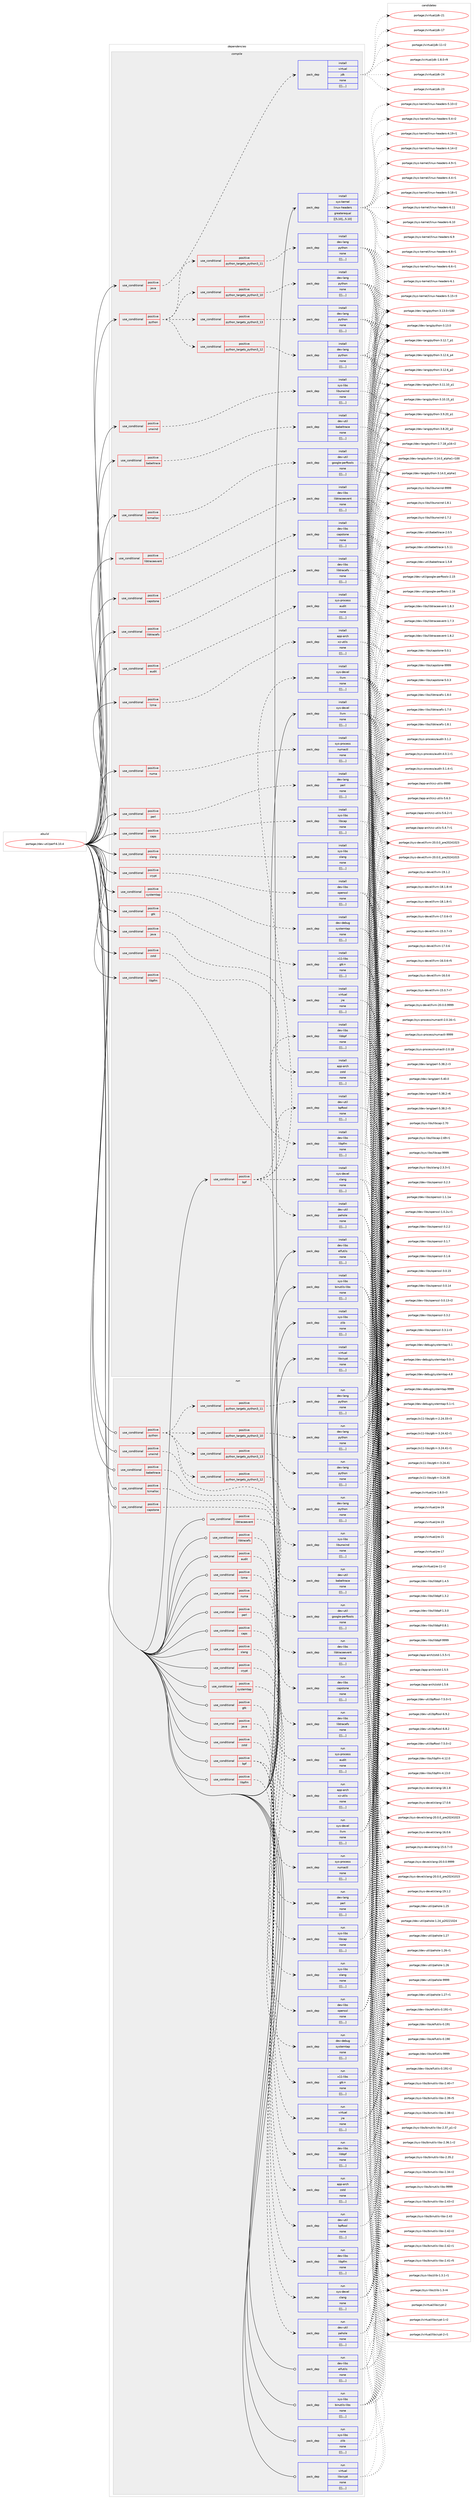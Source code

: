 digraph prolog {

# *************
# Graph options
# *************

newrank=true;
concentrate=true;
compound=true;
graph [rankdir=LR,fontname=Helvetica,fontsize=10,ranksep=1.5];#, ranksep=2.5, nodesep=0.2];
edge  [arrowhead=vee];
node  [fontname=Helvetica,fontsize=10];

# **********
# The ebuild
# **********

subgraph cluster_leftcol {
color=gray;
label=<<i>ebuild</i>>;
id [label="portage://dev-util/perf-6.10.4", color=red, width=4, href="../dev-util/perf-6.10.4.svg"];
}

# ****************
# The dependencies
# ****************

subgraph cluster_midcol {
color=gray;
label=<<i>dependencies</i>>;
subgraph cluster_compile {
fillcolor="#eeeeee";
style=filled;
label=<<i>compile</i>>;
subgraph cond65964 {
dependency229693 [label=<<TABLE BORDER="0" CELLBORDER="1" CELLSPACING="0" CELLPADDING="4"><TR><TD ROWSPAN="3" CELLPADDING="10">use_conditional</TD></TR><TR><TD>positive</TD></TR><TR><TD>audit</TD></TR></TABLE>>, shape=none, color=red];
subgraph pack162248 {
dependency229768 [label=<<TABLE BORDER="0" CELLBORDER="1" CELLSPACING="0" CELLPADDING="4" WIDTH="220"><TR><TD ROWSPAN="6" CELLPADDING="30">pack_dep</TD></TR><TR><TD WIDTH="110">install</TD></TR><TR><TD>sys-process</TD></TR><TR><TD>audit</TD></TR><TR><TD>none</TD></TR><TR><TD>[[],,,,]</TD></TR></TABLE>>, shape=none, color=blue];
}
dependency229693:e -> dependency229768:w [weight=20,style="dashed",arrowhead="vee"];
}
id:e -> dependency229693:w [weight=20,style="solid",arrowhead="vee"];
subgraph cond65978 {
dependency229792 [label=<<TABLE BORDER="0" CELLBORDER="1" CELLSPACING="0" CELLPADDING="4"><TR><TD ROWSPAN="3" CELLPADDING="10">use_conditional</TD></TR><TR><TD>positive</TD></TR><TR><TD>babeltrace</TD></TR></TABLE>>, shape=none, color=red];
subgraph pack162296 {
dependency229832 [label=<<TABLE BORDER="0" CELLBORDER="1" CELLSPACING="0" CELLPADDING="4" WIDTH="220"><TR><TD ROWSPAN="6" CELLPADDING="30">pack_dep</TD></TR><TR><TD WIDTH="110">install</TD></TR><TR><TD>dev-util</TD></TR><TR><TD>babeltrace</TD></TR><TR><TD>none</TD></TR><TR><TD>[[],,,,]</TD></TR></TABLE>>, shape=none, color=blue];
}
dependency229792:e -> dependency229832:w [weight=20,style="dashed",arrowhead="vee"];
}
id:e -> dependency229792:w [weight=20,style="solid",arrowhead="vee"];
subgraph cond66000 {
dependency229838 [label=<<TABLE BORDER="0" CELLBORDER="1" CELLSPACING="0" CELLPADDING="4"><TR><TD ROWSPAN="3" CELLPADDING="10">use_conditional</TD></TR><TR><TD>positive</TD></TR><TR><TD>bpf</TD></TR></TABLE>>, shape=none, color=red];
subgraph pack162315 {
dependency229894 [label=<<TABLE BORDER="0" CELLBORDER="1" CELLSPACING="0" CELLPADDING="4" WIDTH="220"><TR><TD ROWSPAN="6" CELLPADDING="30">pack_dep</TD></TR><TR><TD WIDTH="110">install</TD></TR><TR><TD>dev-libs</TD></TR><TR><TD>libbpf</TD></TR><TR><TD>none</TD></TR><TR><TD>[[],,,,]</TD></TR></TABLE>>, shape=none, color=blue];
}
dependency229838:e -> dependency229894:w [weight=20,style="dashed",arrowhead="vee"];
subgraph pack162359 {
dependency229923 [label=<<TABLE BORDER="0" CELLBORDER="1" CELLSPACING="0" CELLPADDING="4" WIDTH="220"><TR><TD ROWSPAN="6" CELLPADDING="30">pack_dep</TD></TR><TR><TD WIDTH="110">install</TD></TR><TR><TD>dev-util</TD></TR><TR><TD>bpftool</TD></TR><TR><TD>none</TD></TR><TR><TD>[[],,,,]</TD></TR></TABLE>>, shape=none, color=blue];
}
dependency229838:e -> dependency229923:w [weight=20,style="dashed",arrowhead="vee"];
subgraph pack162415 {
dependency230006 [label=<<TABLE BORDER="0" CELLBORDER="1" CELLSPACING="0" CELLPADDING="4" WIDTH="220"><TR><TD ROWSPAN="6" CELLPADDING="30">pack_dep</TD></TR><TR><TD WIDTH="110">install</TD></TR><TR><TD>dev-util</TD></TR><TR><TD>pahole</TD></TR><TR><TD>none</TD></TR><TR><TD>[[],,,,]</TD></TR></TABLE>>, shape=none, color=blue];
}
dependency229838:e -> dependency230006:w [weight=20,style="dashed",arrowhead="vee"];
subgraph pack162429 {
dependency230008 [label=<<TABLE BORDER="0" CELLBORDER="1" CELLSPACING="0" CELLPADDING="4" WIDTH="220"><TR><TD ROWSPAN="6" CELLPADDING="30">pack_dep</TD></TR><TR><TD WIDTH="110">install</TD></TR><TR><TD>sys-devel</TD></TR><TR><TD>clang</TD></TR><TR><TD>none</TD></TR><TR><TD>[[],,,,]</TD></TR></TABLE>>, shape=none, color=blue];
}
dependency229838:e -> dependency230008:w [weight=20,style="dashed",arrowhead="vee"];
subgraph pack162463 {
dependency230095 [label=<<TABLE BORDER="0" CELLBORDER="1" CELLSPACING="0" CELLPADDING="4" WIDTH="220"><TR><TD ROWSPAN="6" CELLPADDING="30">pack_dep</TD></TR><TR><TD WIDTH="110">install</TD></TR><TR><TD>sys-devel</TD></TR><TR><TD>llvm</TD></TR><TR><TD>none</TD></TR><TR><TD>[[],,,,]</TD></TR></TABLE>>, shape=none, color=blue];
}
dependency229838:e -> dependency230095:w [weight=20,style="dashed",arrowhead="vee"];
}
id:e -> dependency229838:w [weight=20,style="solid",arrowhead="vee"];
subgraph cond66073 {
dependency230119 [label=<<TABLE BORDER="0" CELLBORDER="1" CELLSPACING="0" CELLPADDING="4"><TR><TD ROWSPAN="3" CELLPADDING="10">use_conditional</TD></TR><TR><TD>positive</TD></TR><TR><TD>caps</TD></TR></TABLE>>, shape=none, color=red];
subgraph pack162505 {
dependency230163 [label=<<TABLE BORDER="0" CELLBORDER="1" CELLSPACING="0" CELLPADDING="4" WIDTH="220"><TR><TD ROWSPAN="6" CELLPADDING="30">pack_dep</TD></TR><TR><TD WIDTH="110">install</TD></TR><TR><TD>sys-libs</TD></TR><TR><TD>libcap</TD></TR><TR><TD>none</TD></TR><TR><TD>[[],,,,]</TD></TR></TABLE>>, shape=none, color=blue];
}
dependency230119:e -> dependency230163:w [weight=20,style="dashed",arrowhead="vee"];
}
id:e -> dependency230119:w [weight=20,style="solid",arrowhead="vee"];
subgraph cond66103 {
dependency230255 [label=<<TABLE BORDER="0" CELLBORDER="1" CELLSPACING="0" CELLPADDING="4"><TR><TD ROWSPAN="3" CELLPADDING="10">use_conditional</TD></TR><TR><TD>positive</TD></TR><TR><TD>capstone</TD></TR></TABLE>>, shape=none, color=red];
subgraph pack162597 {
dependency230340 [label=<<TABLE BORDER="0" CELLBORDER="1" CELLSPACING="0" CELLPADDING="4" WIDTH="220"><TR><TD ROWSPAN="6" CELLPADDING="30">pack_dep</TD></TR><TR><TD WIDTH="110">install</TD></TR><TR><TD>dev-libs</TD></TR><TR><TD>capstone</TD></TR><TR><TD>none</TD></TR><TR><TD>[[],,,,]</TD></TR></TABLE>>, shape=none, color=blue];
}
dependency230255:e -> dependency230340:w [weight=20,style="dashed",arrowhead="vee"];
}
id:e -> dependency230255:w [weight=20,style="solid",arrowhead="vee"];
subgraph cond66166 {
dependency230365 [label=<<TABLE BORDER="0" CELLBORDER="1" CELLSPACING="0" CELLPADDING="4"><TR><TD ROWSPAN="3" CELLPADDING="10">use_conditional</TD></TR><TR><TD>positive</TD></TR><TR><TD>crypt</TD></TR></TABLE>>, shape=none, color=red];
subgraph pack162665 {
dependency230382 [label=<<TABLE BORDER="0" CELLBORDER="1" CELLSPACING="0" CELLPADDING="4" WIDTH="220"><TR><TD ROWSPAN="6" CELLPADDING="30">pack_dep</TD></TR><TR><TD WIDTH="110">install</TD></TR><TR><TD>dev-libs</TD></TR><TR><TD>openssl</TD></TR><TR><TD>none</TD></TR><TR><TD>[[],,,,]</TD></TR></TABLE>>, shape=none, color=blue];
}
dependency230365:e -> dependency230382:w [weight=20,style="dashed",arrowhead="vee"];
}
id:e -> dependency230365:w [weight=20,style="solid",arrowhead="vee"];
subgraph cond66181 {
dependency230429 [label=<<TABLE BORDER="0" CELLBORDER="1" CELLSPACING="0" CELLPADDING="4"><TR><TD ROWSPAN="3" CELLPADDING="10">use_conditional</TD></TR><TR><TD>positive</TD></TR><TR><TD>gtk</TD></TR></TABLE>>, shape=none, color=red];
subgraph pack162714 {
dependency230446 [label=<<TABLE BORDER="0" CELLBORDER="1" CELLSPACING="0" CELLPADDING="4" WIDTH="220"><TR><TD ROWSPAN="6" CELLPADDING="30">pack_dep</TD></TR><TR><TD WIDTH="110">install</TD></TR><TR><TD>x11-libs</TD></TR><TR><TD>gtk+</TD></TR><TR><TD>none</TD></TR><TR><TD>[[],,,,]</TD></TR></TABLE>>, shape=none, color=blue];
}
dependency230429:e -> dependency230446:w [weight=20,style="dashed",arrowhead="vee"];
}
id:e -> dependency230429:w [weight=20,style="solid",arrowhead="vee"];
subgraph cond66191 {
dependency230451 [label=<<TABLE BORDER="0" CELLBORDER="1" CELLSPACING="0" CELLPADDING="4"><TR><TD ROWSPAN="3" CELLPADDING="10">use_conditional</TD></TR><TR><TD>positive</TD></TR><TR><TD>java</TD></TR></TABLE>>, shape=none, color=red];
subgraph pack162748 {
dependency230471 [label=<<TABLE BORDER="0" CELLBORDER="1" CELLSPACING="0" CELLPADDING="4" WIDTH="220"><TR><TD ROWSPAN="6" CELLPADDING="30">pack_dep</TD></TR><TR><TD WIDTH="110">install</TD></TR><TR><TD>virtual</TD></TR><TR><TD>jdk</TD></TR><TR><TD>none</TD></TR><TR><TD>[[],,,,]</TD></TR></TABLE>>, shape=none, color=blue];
}
dependency230451:e -> dependency230471:w [weight=20,style="dashed",arrowhead="vee"];
}
id:e -> dependency230451:w [weight=20,style="solid",arrowhead="vee"];
subgraph cond66197 {
dependency230514 [label=<<TABLE BORDER="0" CELLBORDER="1" CELLSPACING="0" CELLPADDING="4"><TR><TD ROWSPAN="3" CELLPADDING="10">use_conditional</TD></TR><TR><TD>positive</TD></TR><TR><TD>java</TD></TR></TABLE>>, shape=none, color=red];
subgraph pack162793 {
dependency230531 [label=<<TABLE BORDER="0" CELLBORDER="1" CELLSPACING="0" CELLPADDING="4" WIDTH="220"><TR><TD ROWSPAN="6" CELLPADDING="30">pack_dep</TD></TR><TR><TD WIDTH="110">install</TD></TR><TR><TD>virtual</TD></TR><TR><TD>jre</TD></TR><TR><TD>none</TD></TR><TR><TD>[[],,,,]</TD></TR></TABLE>>, shape=none, color=blue];
}
dependency230514:e -> dependency230531:w [weight=20,style="dashed",arrowhead="vee"];
}
id:e -> dependency230514:w [weight=20,style="solid",arrowhead="vee"];
subgraph cond66229 {
dependency230620 [label=<<TABLE BORDER="0" CELLBORDER="1" CELLSPACING="0" CELLPADDING="4"><TR><TD ROWSPAN="3" CELLPADDING="10">use_conditional</TD></TR><TR><TD>positive</TD></TR><TR><TD>libpfm</TD></TR></TABLE>>, shape=none, color=red];
subgraph pack162862 {
dependency230642 [label=<<TABLE BORDER="0" CELLBORDER="1" CELLSPACING="0" CELLPADDING="4" WIDTH="220"><TR><TD ROWSPAN="6" CELLPADDING="30">pack_dep</TD></TR><TR><TD WIDTH="110">install</TD></TR><TR><TD>dev-libs</TD></TR><TR><TD>libpfm</TD></TR><TR><TD>none</TD></TR><TR><TD>[[],,,,]</TD></TR></TABLE>>, shape=none, color=blue];
}
dependency230620:e -> dependency230642:w [weight=20,style="dashed",arrowhead="vee"];
}
id:e -> dependency230620:w [weight=20,style="solid",arrowhead="vee"];
subgraph cond66237 {
dependency230665 [label=<<TABLE BORDER="0" CELLBORDER="1" CELLSPACING="0" CELLPADDING="4"><TR><TD ROWSPAN="3" CELLPADDING="10">use_conditional</TD></TR><TR><TD>positive</TD></TR><TR><TD>libtraceevent</TD></TR></TABLE>>, shape=none, color=red];
subgraph pack162899 {
dependency230669 [label=<<TABLE BORDER="0" CELLBORDER="1" CELLSPACING="0" CELLPADDING="4" WIDTH="220"><TR><TD ROWSPAN="6" CELLPADDING="30">pack_dep</TD></TR><TR><TD WIDTH="110">install</TD></TR><TR><TD>dev-libs</TD></TR><TR><TD>libtraceevent</TD></TR><TR><TD>none</TD></TR><TR><TD>[[],,,,]</TD></TR></TABLE>>, shape=none, color=blue];
}
dependency230665:e -> dependency230669:w [weight=20,style="dashed",arrowhead="vee"];
}
id:e -> dependency230665:w [weight=20,style="solid",arrowhead="vee"];
subgraph cond66239 {
dependency230710 [label=<<TABLE BORDER="0" CELLBORDER="1" CELLSPACING="0" CELLPADDING="4"><TR><TD ROWSPAN="3" CELLPADDING="10">use_conditional</TD></TR><TR><TD>positive</TD></TR><TR><TD>libtracefs</TD></TR></TABLE>>, shape=none, color=red];
subgraph pack162936 {
dependency230714 [label=<<TABLE BORDER="0" CELLBORDER="1" CELLSPACING="0" CELLPADDING="4" WIDTH="220"><TR><TD ROWSPAN="6" CELLPADDING="30">pack_dep</TD></TR><TR><TD WIDTH="110">install</TD></TR><TR><TD>dev-libs</TD></TR><TR><TD>libtracefs</TD></TR><TR><TD>none</TD></TR><TR><TD>[[],,,,]</TD></TR></TABLE>>, shape=none, color=blue];
}
dependency230710:e -> dependency230714:w [weight=20,style="dashed",arrowhead="vee"];
}
id:e -> dependency230710:w [weight=20,style="solid",arrowhead="vee"];
subgraph cond66248 {
dependency230751 [label=<<TABLE BORDER="0" CELLBORDER="1" CELLSPACING="0" CELLPADDING="4"><TR><TD ROWSPAN="3" CELLPADDING="10">use_conditional</TD></TR><TR><TD>positive</TD></TR><TR><TD>lzma</TD></TR></TABLE>>, shape=none, color=red];
subgraph pack162989 {
dependency230883 [label=<<TABLE BORDER="0" CELLBORDER="1" CELLSPACING="0" CELLPADDING="4" WIDTH="220"><TR><TD ROWSPAN="6" CELLPADDING="30">pack_dep</TD></TR><TR><TD WIDTH="110">install</TD></TR><TR><TD>app-arch</TD></TR><TR><TD>xz-utils</TD></TR><TR><TD>none</TD></TR><TR><TD>[[],,,,]</TD></TR></TABLE>>, shape=none, color=blue];
}
dependency230751:e -> dependency230883:w [weight=20,style="dashed",arrowhead="vee"];
}
id:e -> dependency230751:w [weight=20,style="solid",arrowhead="vee"];
subgraph cond66287 {
dependency230899 [label=<<TABLE BORDER="0" CELLBORDER="1" CELLSPACING="0" CELLPADDING="4"><TR><TD ROWSPAN="3" CELLPADDING="10">use_conditional</TD></TR><TR><TD>positive</TD></TR><TR><TD>numa</TD></TR></TABLE>>, shape=none, color=red];
subgraph pack163108 {
dependency230951 [label=<<TABLE BORDER="0" CELLBORDER="1" CELLSPACING="0" CELLPADDING="4" WIDTH="220"><TR><TD ROWSPAN="6" CELLPADDING="30">pack_dep</TD></TR><TR><TD WIDTH="110">install</TD></TR><TR><TD>sys-process</TD></TR><TR><TD>numactl</TD></TR><TR><TD>none</TD></TR><TR><TD>[[],,,,]</TD></TR></TABLE>>, shape=none, color=blue];
}
dependency230899:e -> dependency230951:w [weight=20,style="dashed",arrowhead="vee"];
}
id:e -> dependency230899:w [weight=20,style="solid",arrowhead="vee"];
subgraph cond66309 {
dependency230977 [label=<<TABLE BORDER="0" CELLBORDER="1" CELLSPACING="0" CELLPADDING="4"><TR><TD ROWSPAN="3" CELLPADDING="10">use_conditional</TD></TR><TR><TD>positive</TD></TR><TR><TD>perl</TD></TR></TABLE>>, shape=none, color=red];
subgraph pack163148 {
dependency231010 [label=<<TABLE BORDER="0" CELLBORDER="1" CELLSPACING="0" CELLPADDING="4" WIDTH="220"><TR><TD ROWSPAN="6" CELLPADDING="30">pack_dep</TD></TR><TR><TD WIDTH="110">install</TD></TR><TR><TD>dev-lang</TD></TR><TR><TD>perl</TD></TR><TR><TD>none</TD></TR><TR><TD>[[],,,,]</TD></TR></TABLE>>, shape=none, color=blue];
}
dependency230977:e -> dependency231010:w [weight=20,style="dashed",arrowhead="vee"];
}
id:e -> dependency230977:w [weight=20,style="solid",arrowhead="vee"];
subgraph cond66320 {
dependency231018 [label=<<TABLE BORDER="0" CELLBORDER="1" CELLSPACING="0" CELLPADDING="4"><TR><TD ROWSPAN="3" CELLPADDING="10">use_conditional</TD></TR><TR><TD>positive</TD></TR><TR><TD>python</TD></TR></TABLE>>, shape=none, color=red];
subgraph cond66322 {
dependency231116 [label=<<TABLE BORDER="0" CELLBORDER="1" CELLSPACING="0" CELLPADDING="4"><TR><TD ROWSPAN="3" CELLPADDING="10">use_conditional</TD></TR><TR><TD>positive</TD></TR><TR><TD>python_targets_python3_10</TD></TR></TABLE>>, shape=none, color=red];
subgraph pack163288 {
dependency231210 [label=<<TABLE BORDER="0" CELLBORDER="1" CELLSPACING="0" CELLPADDING="4" WIDTH="220"><TR><TD ROWSPAN="6" CELLPADDING="30">pack_dep</TD></TR><TR><TD WIDTH="110">install</TD></TR><TR><TD>dev-lang</TD></TR><TR><TD>python</TD></TR><TR><TD>none</TD></TR><TR><TD>[[],,,,]</TD></TR></TABLE>>, shape=none, color=blue];
}
dependency231116:e -> dependency231210:w [weight=20,style="dashed",arrowhead="vee"];
}
dependency231018:e -> dependency231116:w [weight=20,style="dashed",arrowhead="vee"];
subgraph cond66381 {
dependency231286 [label=<<TABLE BORDER="0" CELLBORDER="1" CELLSPACING="0" CELLPADDING="4"><TR><TD ROWSPAN="3" CELLPADDING="10">use_conditional</TD></TR><TR><TD>positive</TD></TR><TR><TD>python_targets_python3_11</TD></TR></TABLE>>, shape=none, color=red];
subgraph pack163387 {
dependency231329 [label=<<TABLE BORDER="0" CELLBORDER="1" CELLSPACING="0" CELLPADDING="4" WIDTH="220"><TR><TD ROWSPAN="6" CELLPADDING="30">pack_dep</TD></TR><TR><TD WIDTH="110">install</TD></TR><TR><TD>dev-lang</TD></TR><TR><TD>python</TD></TR><TR><TD>none</TD></TR><TR><TD>[[],,,,]</TD></TR></TABLE>>, shape=none, color=blue];
}
dependency231286:e -> dependency231329:w [weight=20,style="dashed",arrowhead="vee"];
}
dependency231018:e -> dependency231286:w [weight=20,style="dashed",arrowhead="vee"];
subgraph cond66395 {
dependency231350 [label=<<TABLE BORDER="0" CELLBORDER="1" CELLSPACING="0" CELLPADDING="4"><TR><TD ROWSPAN="3" CELLPADDING="10">use_conditional</TD></TR><TR><TD>positive</TD></TR><TR><TD>python_targets_python3_12</TD></TR></TABLE>>, shape=none, color=red];
subgraph pack163451 {
dependency231467 [label=<<TABLE BORDER="0" CELLBORDER="1" CELLSPACING="0" CELLPADDING="4" WIDTH="220"><TR><TD ROWSPAN="6" CELLPADDING="30">pack_dep</TD></TR><TR><TD WIDTH="110">install</TD></TR><TR><TD>dev-lang</TD></TR><TR><TD>python</TD></TR><TR><TD>none</TD></TR><TR><TD>[[],,,,]</TD></TR></TABLE>>, shape=none, color=blue];
}
dependency231350:e -> dependency231467:w [weight=20,style="dashed",arrowhead="vee"];
}
dependency231018:e -> dependency231350:w [weight=20,style="dashed",arrowhead="vee"];
subgraph cond66442 {
dependency231503 [label=<<TABLE BORDER="0" CELLBORDER="1" CELLSPACING="0" CELLPADDING="4"><TR><TD ROWSPAN="3" CELLPADDING="10">use_conditional</TD></TR><TR><TD>positive</TD></TR><TR><TD>python_targets_python3_13</TD></TR></TABLE>>, shape=none, color=red];
subgraph pack163544 {
dependency231541 [label=<<TABLE BORDER="0" CELLBORDER="1" CELLSPACING="0" CELLPADDING="4" WIDTH="220"><TR><TD ROWSPAN="6" CELLPADDING="30">pack_dep</TD></TR><TR><TD WIDTH="110">install</TD></TR><TR><TD>dev-lang</TD></TR><TR><TD>python</TD></TR><TR><TD>none</TD></TR><TR><TD>[[],,,,]</TD></TR></TABLE>>, shape=none, color=blue];
}
dependency231503:e -> dependency231541:w [weight=20,style="dashed",arrowhead="vee"];
}
dependency231018:e -> dependency231503:w [weight=20,style="dashed",arrowhead="vee"];
}
id:e -> dependency231018:w [weight=20,style="solid",arrowhead="vee"];
subgraph cond66463 {
dependency231579 [label=<<TABLE BORDER="0" CELLBORDER="1" CELLSPACING="0" CELLPADDING="4"><TR><TD ROWSPAN="3" CELLPADDING="10">use_conditional</TD></TR><TR><TD>positive</TD></TR><TR><TD>slang</TD></TR></TABLE>>, shape=none, color=red];
subgraph pack163591 {
dependency231601 [label=<<TABLE BORDER="0" CELLBORDER="1" CELLSPACING="0" CELLPADDING="4" WIDTH="220"><TR><TD ROWSPAN="6" CELLPADDING="30">pack_dep</TD></TR><TR><TD WIDTH="110">install</TD></TR><TR><TD>sys-libs</TD></TR><TR><TD>slang</TD></TR><TR><TD>none</TD></TR><TR><TD>[[],,,,]</TD></TR></TABLE>>, shape=none, color=blue];
}
dependency231579:e -> dependency231601:w [weight=20,style="dashed",arrowhead="vee"];
}
id:e -> dependency231579:w [weight=20,style="solid",arrowhead="vee"];
subgraph cond66487 {
dependency231627 [label=<<TABLE BORDER="0" CELLBORDER="1" CELLSPACING="0" CELLPADDING="4"><TR><TD ROWSPAN="3" CELLPADDING="10">use_conditional</TD></TR><TR><TD>positive</TD></TR><TR><TD>systemtap</TD></TR></TABLE>>, shape=none, color=red];
subgraph pack163621 {
dependency231644 [label=<<TABLE BORDER="0" CELLBORDER="1" CELLSPACING="0" CELLPADDING="4" WIDTH="220"><TR><TD ROWSPAN="6" CELLPADDING="30">pack_dep</TD></TR><TR><TD WIDTH="110">install</TD></TR><TR><TD>dev-debug</TD></TR><TR><TD>systemtap</TD></TR><TR><TD>none</TD></TR><TR><TD>[[],,,,]</TD></TR></TABLE>>, shape=none, color=blue];
}
dependency231627:e -> dependency231644:w [weight=20,style="dashed",arrowhead="vee"];
}
id:e -> dependency231627:w [weight=20,style="solid",arrowhead="vee"];
subgraph cond66493 {
dependency231664 [label=<<TABLE BORDER="0" CELLBORDER="1" CELLSPACING="0" CELLPADDING="4"><TR><TD ROWSPAN="3" CELLPADDING="10">use_conditional</TD></TR><TR><TD>positive</TD></TR><TR><TD>tcmalloc</TD></TR></TABLE>>, shape=none, color=red];
subgraph pack163639 {
dependency231667 [label=<<TABLE BORDER="0" CELLBORDER="1" CELLSPACING="0" CELLPADDING="4" WIDTH="220"><TR><TD ROWSPAN="6" CELLPADDING="30">pack_dep</TD></TR><TR><TD WIDTH="110">install</TD></TR><TR><TD>dev-util</TD></TR><TR><TD>google-perftools</TD></TR><TR><TD>none</TD></TR><TR><TD>[[],,,,]</TD></TR></TABLE>>, shape=none, color=blue];
}
dependency231664:e -> dependency231667:w [weight=20,style="dashed",arrowhead="vee"];
}
id:e -> dependency231664:w [weight=20,style="solid",arrowhead="vee"];
subgraph cond66498 {
dependency231722 [label=<<TABLE BORDER="0" CELLBORDER="1" CELLSPACING="0" CELLPADDING="4"><TR><TD ROWSPAN="3" CELLPADDING="10">use_conditional</TD></TR><TR><TD>positive</TD></TR><TR><TD>unwind</TD></TR></TABLE>>, shape=none, color=red];
subgraph pack163792 {
dependency231880 [label=<<TABLE BORDER="0" CELLBORDER="1" CELLSPACING="0" CELLPADDING="4" WIDTH="220"><TR><TD ROWSPAN="6" CELLPADDING="30">pack_dep</TD></TR><TR><TD WIDTH="110">install</TD></TR><TR><TD>sys-libs</TD></TR><TR><TD>libunwind</TD></TR><TR><TD>none</TD></TR><TR><TD>[[],,,,]</TD></TR></TABLE>>, shape=none, color=blue];
}
dependency231722:e -> dependency231880:w [weight=20,style="dashed",arrowhead="vee"];
}
id:e -> dependency231722:w [weight=20,style="solid",arrowhead="vee"];
subgraph cond66554 {
dependency231887 [label=<<TABLE BORDER="0" CELLBORDER="1" CELLSPACING="0" CELLPADDING="4"><TR><TD ROWSPAN="3" CELLPADDING="10">use_conditional</TD></TR><TR><TD>positive</TD></TR><TR><TD>zstd</TD></TR></TABLE>>, shape=none, color=red];
subgraph pack163797 {
dependency231890 [label=<<TABLE BORDER="0" CELLBORDER="1" CELLSPACING="0" CELLPADDING="4" WIDTH="220"><TR><TD ROWSPAN="6" CELLPADDING="30">pack_dep</TD></TR><TR><TD WIDTH="110">install</TD></TR><TR><TD>app-arch</TD></TR><TR><TD>zstd</TD></TR><TR><TD>none</TD></TR><TR><TD>[[],,,,]</TD></TR></TABLE>>, shape=none, color=blue];
}
dependency231887:e -> dependency231890:w [weight=20,style="dashed",arrowhead="vee"];
}
id:e -> dependency231887:w [weight=20,style="solid",arrowhead="vee"];
subgraph pack163801 {
dependency231910 [label=<<TABLE BORDER="0" CELLBORDER="1" CELLSPACING="0" CELLPADDING="4" WIDTH="220"><TR><TD ROWSPAN="6" CELLPADDING="30">pack_dep</TD></TR><TR><TD WIDTH="110">install</TD></TR><TR><TD>dev-libs</TD></TR><TR><TD>elfutils</TD></TR><TR><TD>none</TD></TR><TR><TD>[[],,,,]</TD></TR></TABLE>>, shape=none, color=blue];
}
id:e -> dependency231910:w [weight=20,style="solid",arrowhead="vee"];
subgraph pack163814 {
dependency231915 [label=<<TABLE BORDER="0" CELLBORDER="1" CELLSPACING="0" CELLPADDING="4" WIDTH="220"><TR><TD ROWSPAN="6" CELLPADDING="30">pack_dep</TD></TR><TR><TD WIDTH="110">install</TD></TR><TR><TD>sys-kernel</TD></TR><TR><TD>linux-headers</TD></TR><TR><TD>greaterequal</TD></TR><TR><TD>[[5,10],,,5.10]</TD></TR></TABLE>>, shape=none, color=blue];
}
id:e -> dependency231915:w [weight=20,style="solid",arrowhead="vee"];
subgraph pack163820 {
dependency231936 [label=<<TABLE BORDER="0" CELLBORDER="1" CELLSPACING="0" CELLPADDING="4" WIDTH="220"><TR><TD ROWSPAN="6" CELLPADDING="30">pack_dep</TD></TR><TR><TD WIDTH="110">install</TD></TR><TR><TD>sys-libs</TD></TR><TR><TD>binutils-libs</TD></TR><TR><TD>none</TD></TR><TR><TD>[[],,,,]</TD></TR></TABLE>>, shape=none, color=blue];
}
id:e -> dependency231936:w [weight=20,style="solid",arrowhead="vee"];
subgraph pack163849 {
dependency232033 [label=<<TABLE BORDER="0" CELLBORDER="1" CELLSPACING="0" CELLPADDING="4" WIDTH="220"><TR><TD ROWSPAN="6" CELLPADDING="30">pack_dep</TD></TR><TR><TD WIDTH="110">install</TD></TR><TR><TD>sys-libs</TD></TR><TR><TD>zlib</TD></TR><TR><TD>none</TD></TR><TR><TD>[[],,,,]</TD></TR></TABLE>>, shape=none, color=blue];
}
id:e -> dependency232033:w [weight=20,style="solid",arrowhead="vee"];
subgraph pack163923 {
dependency232070 [label=<<TABLE BORDER="0" CELLBORDER="1" CELLSPACING="0" CELLPADDING="4" WIDTH="220"><TR><TD ROWSPAN="6" CELLPADDING="30">pack_dep</TD></TR><TR><TD WIDTH="110">install</TD></TR><TR><TD>virtual</TD></TR><TR><TD>libcrypt</TD></TR><TR><TD>none</TD></TR><TR><TD>[[],,,,]</TD></TR></TABLE>>, shape=none, color=blue];
}
id:e -> dependency232070:w [weight=20,style="solid",arrowhead="vee"];
subgraph pack163940 {
dependency232129 [label=<<TABLE BORDER="0" CELLBORDER="1" CELLSPACING="0" CELLPADDING="4" WIDTH="220"><TR><TD ROWSPAN="6" CELLPADDING="30">pack_dep</TD></TR><TR><TD WIDTH="110">install</TD></TR><TR><TD>sys-devel</TD></TR><TR><TD>llvm</TD></TR><TR><TD>none</TD></TR><TR><TD>[[],,,,]</TD></TR></TABLE>>, shape=none, color=blue];
}
id:e -> dependency232129:w [weight=20,style="solid",arrowhead="vee"];
}
subgraph cluster_compileandrun {
fillcolor="#eeeeee";
style=filled;
label=<<i>compile and run</i>>;
}
subgraph cluster_run {
fillcolor="#eeeeee";
style=filled;
label=<<i>run</i>>;
subgraph cond66613 {
dependency232143 [label=<<TABLE BORDER="0" CELLBORDER="1" CELLSPACING="0" CELLPADDING="4"><TR><TD ROWSPAN="3" CELLPADDING="10">use_conditional</TD></TR><TR><TD>positive</TD></TR><TR><TD>audit</TD></TR></TABLE>>, shape=none, color=red];
subgraph pack163999 {
dependency232215 [label=<<TABLE BORDER="0" CELLBORDER="1" CELLSPACING="0" CELLPADDING="4" WIDTH="220"><TR><TD ROWSPAN="6" CELLPADDING="30">pack_dep</TD></TR><TR><TD WIDTH="110">run</TD></TR><TR><TD>sys-process</TD></TR><TR><TD>audit</TD></TR><TR><TD>none</TD></TR><TR><TD>[[],,,,]</TD></TR></TABLE>>, shape=none, color=blue];
}
dependency232143:e -> dependency232215:w [weight=20,style="dashed",arrowhead="vee"];
}
id:e -> dependency232143:w [weight=20,style="solid",arrowhead="odot"];
subgraph cond66641 {
dependency232262 [label=<<TABLE BORDER="0" CELLBORDER="1" CELLSPACING="0" CELLPADDING="4"><TR><TD ROWSPAN="3" CELLPADDING="10">use_conditional</TD></TR><TR><TD>positive</TD></TR><TR><TD>babeltrace</TD></TR></TABLE>>, shape=none, color=red];
subgraph pack164080 {
dependency232280 [label=<<TABLE BORDER="0" CELLBORDER="1" CELLSPACING="0" CELLPADDING="4" WIDTH="220"><TR><TD ROWSPAN="6" CELLPADDING="30">pack_dep</TD></TR><TR><TD WIDTH="110">run</TD></TR><TR><TD>dev-util</TD></TR><TR><TD>babeltrace</TD></TR><TR><TD>none</TD></TR><TR><TD>[[],,,,]</TD></TR></TABLE>>, shape=none, color=blue];
}
dependency232262:e -> dependency232280:w [weight=20,style="dashed",arrowhead="vee"];
}
id:e -> dependency232262:w [weight=20,style="solid",arrowhead="odot"];
subgraph cond66659 {
dependency232325 [label=<<TABLE BORDER="0" CELLBORDER="1" CELLSPACING="0" CELLPADDING="4"><TR><TD ROWSPAN="3" CELLPADDING="10">use_conditional</TD></TR><TR><TD>positive</TD></TR><TR><TD>bpf</TD></TR></TABLE>>, shape=none, color=red];
subgraph pack164135 {
dependency232360 [label=<<TABLE BORDER="0" CELLBORDER="1" CELLSPACING="0" CELLPADDING="4" WIDTH="220"><TR><TD ROWSPAN="6" CELLPADDING="30">pack_dep</TD></TR><TR><TD WIDTH="110">run</TD></TR><TR><TD>dev-libs</TD></TR><TR><TD>libbpf</TD></TR><TR><TD>none</TD></TR><TR><TD>[[],,,,]</TD></TR></TABLE>>, shape=none, color=blue];
}
dependency232325:e -> dependency232360:w [weight=20,style="dashed",arrowhead="vee"];
subgraph pack164148 {
dependency232388 [label=<<TABLE BORDER="0" CELLBORDER="1" CELLSPACING="0" CELLPADDING="4" WIDTH="220"><TR><TD ROWSPAN="6" CELLPADDING="30">pack_dep</TD></TR><TR><TD WIDTH="110">run</TD></TR><TR><TD>dev-util</TD></TR><TR><TD>bpftool</TD></TR><TR><TD>none</TD></TR><TR><TD>[[],,,,]</TD></TR></TABLE>>, shape=none, color=blue];
}
dependency232325:e -> dependency232388:w [weight=20,style="dashed",arrowhead="vee"];
subgraph pack164167 {
dependency232391 [label=<<TABLE BORDER="0" CELLBORDER="1" CELLSPACING="0" CELLPADDING="4" WIDTH="220"><TR><TD ROWSPAN="6" CELLPADDING="30">pack_dep</TD></TR><TR><TD WIDTH="110">run</TD></TR><TR><TD>dev-util</TD></TR><TR><TD>pahole</TD></TR><TR><TD>none</TD></TR><TR><TD>[[],,,,]</TD></TR></TABLE>>, shape=none, color=blue];
}
dependency232325:e -> dependency232391:w [weight=20,style="dashed",arrowhead="vee"];
subgraph pack164215 {
dependency232454 [label=<<TABLE BORDER="0" CELLBORDER="1" CELLSPACING="0" CELLPADDING="4" WIDTH="220"><TR><TD ROWSPAN="6" CELLPADDING="30">pack_dep</TD></TR><TR><TD WIDTH="110">run</TD></TR><TR><TD>sys-devel</TD></TR><TR><TD>clang</TD></TR><TR><TD>none</TD></TR><TR><TD>[[],,,,]</TD></TR></TABLE>>, shape=none, color=blue];
}
dependency232325:e -> dependency232454:w [weight=20,style="dashed",arrowhead="vee"];
subgraph pack164227 {
dependency232483 [label=<<TABLE BORDER="0" CELLBORDER="1" CELLSPACING="0" CELLPADDING="4" WIDTH="220"><TR><TD ROWSPAN="6" CELLPADDING="30">pack_dep</TD></TR><TR><TD WIDTH="110">run</TD></TR><TR><TD>sys-devel</TD></TR><TR><TD>llvm</TD></TR><TR><TD>none</TD></TR><TR><TD>[[],,,,]</TD></TR></TABLE>>, shape=none, color=blue];
}
dependency232325:e -> dependency232483:w [weight=20,style="dashed",arrowhead="vee"];
}
id:e -> dependency232325:w [weight=20,style="solid",arrowhead="odot"];
subgraph cond66706 {
dependency232506 [label=<<TABLE BORDER="0" CELLBORDER="1" CELLSPACING="0" CELLPADDING="4"><TR><TD ROWSPAN="3" CELLPADDING="10">use_conditional</TD></TR><TR><TD>positive</TD></TR><TR><TD>caps</TD></TR></TABLE>>, shape=none, color=red];
subgraph pack164257 {
dependency232575 [label=<<TABLE BORDER="0" CELLBORDER="1" CELLSPACING="0" CELLPADDING="4" WIDTH="220"><TR><TD ROWSPAN="6" CELLPADDING="30">pack_dep</TD></TR><TR><TD WIDTH="110">run</TD></TR><TR><TD>sys-libs</TD></TR><TR><TD>libcap</TD></TR><TR><TD>none</TD></TR><TR><TD>[[],,,,]</TD></TR></TABLE>>, shape=none, color=blue];
}
dependency232506:e -> dependency232575:w [weight=20,style="dashed",arrowhead="vee"];
}
id:e -> dependency232506:w [weight=20,style="solid",arrowhead="odot"];
subgraph cond66723 {
dependency232626 [label=<<TABLE BORDER="0" CELLBORDER="1" CELLSPACING="0" CELLPADDING="4"><TR><TD ROWSPAN="3" CELLPADDING="10">use_conditional</TD></TR><TR><TD>positive</TD></TR><TR><TD>capstone</TD></TR></TABLE>>, shape=none, color=red];
subgraph pack164359 {
dependency232638 [label=<<TABLE BORDER="0" CELLBORDER="1" CELLSPACING="0" CELLPADDING="4" WIDTH="220"><TR><TD ROWSPAN="6" CELLPADDING="30">pack_dep</TD></TR><TR><TD WIDTH="110">run</TD></TR><TR><TD>dev-libs</TD></TR><TR><TD>capstone</TD></TR><TR><TD>none</TD></TR><TR><TD>[[],,,,]</TD></TR></TABLE>>, shape=none, color=blue];
}
dependency232626:e -> dependency232638:w [weight=20,style="dashed",arrowhead="vee"];
}
id:e -> dependency232626:w [weight=20,style="solid",arrowhead="odot"];
subgraph cond66739 {
dependency232656 [label=<<TABLE BORDER="0" CELLBORDER="1" CELLSPACING="0" CELLPADDING="4"><TR><TD ROWSPAN="3" CELLPADDING="10">use_conditional</TD></TR><TR><TD>positive</TD></TR><TR><TD>crypt</TD></TR></TABLE>>, shape=none, color=red];
subgraph pack164376 {
dependency232674 [label=<<TABLE BORDER="0" CELLBORDER="1" CELLSPACING="0" CELLPADDING="4" WIDTH="220"><TR><TD ROWSPAN="6" CELLPADDING="30">pack_dep</TD></TR><TR><TD WIDTH="110">run</TD></TR><TR><TD>dev-libs</TD></TR><TR><TD>openssl</TD></TR><TR><TD>none</TD></TR><TR><TD>[[],,,,]</TD></TR></TABLE>>, shape=none, color=blue];
}
dependency232656:e -> dependency232674:w [weight=20,style="dashed",arrowhead="vee"];
}
id:e -> dependency232656:w [weight=20,style="solid",arrowhead="odot"];
subgraph cond66745 {
dependency232698 [label=<<TABLE BORDER="0" CELLBORDER="1" CELLSPACING="0" CELLPADDING="4"><TR><TD ROWSPAN="3" CELLPADDING="10">use_conditional</TD></TR><TR><TD>positive</TD></TR><TR><TD>gtk</TD></TR></TABLE>>, shape=none, color=red];
subgraph pack164406 {
dependency232770 [label=<<TABLE BORDER="0" CELLBORDER="1" CELLSPACING="0" CELLPADDING="4" WIDTH="220"><TR><TD ROWSPAN="6" CELLPADDING="30">pack_dep</TD></TR><TR><TD WIDTH="110">run</TD></TR><TR><TD>x11-libs</TD></TR><TR><TD>gtk+</TD></TR><TR><TD>none</TD></TR><TR><TD>[[],,,,]</TD></TR></TABLE>>, shape=none, color=blue];
}
dependency232698:e -> dependency232770:w [weight=20,style="dashed",arrowhead="vee"];
}
id:e -> dependency232698:w [weight=20,style="solid",arrowhead="odot"];
subgraph cond66771 {
dependency232820 [label=<<TABLE BORDER="0" CELLBORDER="1" CELLSPACING="0" CELLPADDING="4"><TR><TD ROWSPAN="3" CELLPADDING="10">use_conditional</TD></TR><TR><TD>positive</TD></TR><TR><TD>java</TD></TR></TABLE>>, shape=none, color=red];
subgraph pack164502 {
dependency232841 [label=<<TABLE BORDER="0" CELLBORDER="1" CELLSPACING="0" CELLPADDING="4" WIDTH="220"><TR><TD ROWSPAN="6" CELLPADDING="30">pack_dep</TD></TR><TR><TD WIDTH="110">run</TD></TR><TR><TD>virtual</TD></TR><TR><TD>jre</TD></TR><TR><TD>none</TD></TR><TR><TD>[[],,,,]</TD></TR></TABLE>>, shape=none, color=blue];
}
dependency232820:e -> dependency232841:w [weight=20,style="dashed",arrowhead="vee"];
}
id:e -> dependency232820:w [weight=20,style="solid",arrowhead="odot"];
subgraph cond66791 {
dependency232921 [label=<<TABLE BORDER="0" CELLBORDER="1" CELLSPACING="0" CELLPADDING="4"><TR><TD ROWSPAN="3" CELLPADDING="10">use_conditional</TD></TR><TR><TD>positive</TD></TR><TR><TD>libpfm</TD></TR></TABLE>>, shape=none, color=red];
subgraph pack164570 {
dependency232987 [label=<<TABLE BORDER="0" CELLBORDER="1" CELLSPACING="0" CELLPADDING="4" WIDTH="220"><TR><TD ROWSPAN="6" CELLPADDING="30">pack_dep</TD></TR><TR><TD WIDTH="110">run</TD></TR><TR><TD>dev-libs</TD></TR><TR><TD>libpfm</TD></TR><TR><TD>none</TD></TR><TR><TD>[[],,,,]</TD></TR></TABLE>>, shape=none, color=blue];
}
dependency232921:e -> dependency232987:w [weight=20,style="dashed",arrowhead="vee"];
}
id:e -> dependency232921:w [weight=20,style="solid",arrowhead="odot"];
subgraph cond66855 {
dependency233045 [label=<<TABLE BORDER="0" CELLBORDER="1" CELLSPACING="0" CELLPADDING="4"><TR><TD ROWSPAN="3" CELLPADDING="10">use_conditional</TD></TR><TR><TD>positive</TD></TR><TR><TD>libtraceevent</TD></TR></TABLE>>, shape=none, color=red];
subgraph pack164698 {
dependency233153 [label=<<TABLE BORDER="0" CELLBORDER="1" CELLSPACING="0" CELLPADDING="4" WIDTH="220"><TR><TD ROWSPAN="6" CELLPADDING="30">pack_dep</TD></TR><TR><TD WIDTH="110">run</TD></TR><TR><TD>dev-libs</TD></TR><TR><TD>libtraceevent</TD></TR><TR><TD>none</TD></TR><TR><TD>[[],,,,]</TD></TR></TABLE>>, shape=none, color=blue];
}
dependency233045:e -> dependency233153:w [weight=20,style="dashed",arrowhead="vee"];
}
id:e -> dependency233045:w [weight=20,style="solid",arrowhead="odot"];
subgraph cond66890 {
dependency233254 [label=<<TABLE BORDER="0" CELLBORDER="1" CELLSPACING="0" CELLPADDING="4"><TR><TD ROWSPAN="3" CELLPADDING="10">use_conditional</TD></TR><TR><TD>positive</TD></TR><TR><TD>libtracefs</TD></TR></TABLE>>, shape=none, color=red];
subgraph pack164790 {
dependency233256 [label=<<TABLE BORDER="0" CELLBORDER="1" CELLSPACING="0" CELLPADDING="4" WIDTH="220"><TR><TD ROWSPAN="6" CELLPADDING="30">pack_dep</TD></TR><TR><TD WIDTH="110">run</TD></TR><TR><TD>dev-libs</TD></TR><TR><TD>libtracefs</TD></TR><TR><TD>none</TD></TR><TR><TD>[[],,,,]</TD></TR></TABLE>>, shape=none, color=blue];
}
dependency233254:e -> dependency233256:w [weight=20,style="dashed",arrowhead="vee"];
}
id:e -> dependency233254:w [weight=20,style="solid",arrowhead="odot"];
subgraph cond66926 {
dependency233279 [label=<<TABLE BORDER="0" CELLBORDER="1" CELLSPACING="0" CELLPADDING="4"><TR><TD ROWSPAN="3" CELLPADDING="10">use_conditional</TD></TR><TR><TD>positive</TD></TR><TR><TD>lzma</TD></TR></TABLE>>, shape=none, color=red];
subgraph pack164807 {
dependency233359 [label=<<TABLE BORDER="0" CELLBORDER="1" CELLSPACING="0" CELLPADDING="4" WIDTH="220"><TR><TD ROWSPAN="6" CELLPADDING="30">pack_dep</TD></TR><TR><TD WIDTH="110">run</TD></TR><TR><TD>app-arch</TD></TR><TR><TD>xz-utils</TD></TR><TR><TD>none</TD></TR><TR><TD>[[],,,,]</TD></TR></TABLE>>, shape=none, color=blue];
}
dependency233279:e -> dependency233359:w [weight=20,style="dashed",arrowhead="vee"];
}
id:e -> dependency233279:w [weight=20,style="solid",arrowhead="odot"];
subgraph cond66964 {
dependency233413 [label=<<TABLE BORDER="0" CELLBORDER="1" CELLSPACING="0" CELLPADDING="4"><TR><TD ROWSPAN="3" CELLPADDING="10">use_conditional</TD></TR><TR><TD>positive</TD></TR><TR><TD>numa</TD></TR></TABLE>>, shape=none, color=red];
subgraph pack164888 {
dependency233414 [label=<<TABLE BORDER="0" CELLBORDER="1" CELLSPACING="0" CELLPADDING="4" WIDTH="220"><TR><TD ROWSPAN="6" CELLPADDING="30">pack_dep</TD></TR><TR><TD WIDTH="110">run</TD></TR><TR><TD>sys-process</TD></TR><TR><TD>numactl</TD></TR><TR><TD>none</TD></TR><TR><TD>[[],,,,]</TD></TR></TABLE>>, shape=none, color=blue];
}
dependency233413:e -> dependency233414:w [weight=20,style="dashed",arrowhead="vee"];
}
id:e -> dependency233413:w [weight=20,style="solid",arrowhead="odot"];
subgraph cond66984 {
dependency233460 [label=<<TABLE BORDER="0" CELLBORDER="1" CELLSPACING="0" CELLPADDING="4"><TR><TD ROWSPAN="3" CELLPADDING="10">use_conditional</TD></TR><TR><TD>positive</TD></TR><TR><TD>perl</TD></TR></TABLE>>, shape=none, color=red];
subgraph pack164942 {
dependency233488 [label=<<TABLE BORDER="0" CELLBORDER="1" CELLSPACING="0" CELLPADDING="4" WIDTH="220"><TR><TD ROWSPAN="6" CELLPADDING="30">pack_dep</TD></TR><TR><TD WIDTH="110">run</TD></TR><TR><TD>dev-lang</TD></TR><TR><TD>perl</TD></TR><TR><TD>none</TD></TR><TR><TD>[[],,,,]</TD></TR></TABLE>>, shape=none, color=blue];
}
dependency233460:e -> dependency233488:w [weight=20,style="dashed",arrowhead="vee"];
}
id:e -> dependency233460:w [weight=20,style="solid",arrowhead="odot"];
subgraph cond67011 {
dependency233598 [label=<<TABLE BORDER="0" CELLBORDER="1" CELLSPACING="0" CELLPADDING="4"><TR><TD ROWSPAN="3" CELLPADDING="10">use_conditional</TD></TR><TR><TD>positive</TD></TR><TR><TD>python</TD></TR></TABLE>>, shape=none, color=red];
subgraph cond67032 {
dependency233602 [label=<<TABLE BORDER="0" CELLBORDER="1" CELLSPACING="0" CELLPADDING="4"><TR><TD ROWSPAN="3" CELLPADDING="10">use_conditional</TD></TR><TR><TD>positive</TD></TR><TR><TD>python_targets_python3_10</TD></TR></TABLE>>, shape=none, color=red];
subgraph pack165040 {
dependency233671 [label=<<TABLE BORDER="0" CELLBORDER="1" CELLSPACING="0" CELLPADDING="4" WIDTH="220"><TR><TD ROWSPAN="6" CELLPADDING="30">pack_dep</TD></TR><TR><TD WIDTH="110">run</TD></TR><TR><TD>dev-lang</TD></TR><TR><TD>python</TD></TR><TR><TD>none</TD></TR><TR><TD>[[],,,,]</TD></TR></TABLE>>, shape=none, color=blue];
}
dependency233602:e -> dependency233671:w [weight=20,style="dashed",arrowhead="vee"];
}
dependency233598:e -> dependency233602:w [weight=20,style="dashed",arrowhead="vee"];
subgraph cond67055 {
dependency233712 [label=<<TABLE BORDER="0" CELLBORDER="1" CELLSPACING="0" CELLPADDING="4"><TR><TD ROWSPAN="3" CELLPADDING="10">use_conditional</TD></TR><TR><TD>positive</TD></TR><TR><TD>python_targets_python3_11</TD></TR></TABLE>>, shape=none, color=red];
subgraph pack165121 {
dependency233774 [label=<<TABLE BORDER="0" CELLBORDER="1" CELLSPACING="0" CELLPADDING="4" WIDTH="220"><TR><TD ROWSPAN="6" CELLPADDING="30">pack_dep</TD></TR><TR><TD WIDTH="110">run</TD></TR><TR><TD>dev-lang</TD></TR><TR><TD>python</TD></TR><TR><TD>none</TD></TR><TR><TD>[[],,,,]</TD></TR></TABLE>>, shape=none, color=blue];
}
dependency233712:e -> dependency233774:w [weight=20,style="dashed",arrowhead="vee"];
}
dependency233598:e -> dependency233712:w [weight=20,style="dashed",arrowhead="vee"];
subgraph cond67101 {
dependency233839 [label=<<TABLE BORDER="0" CELLBORDER="1" CELLSPACING="0" CELLPADDING="4"><TR><TD ROWSPAN="3" CELLPADDING="10">use_conditional</TD></TR><TR><TD>positive</TD></TR><TR><TD>python_targets_python3_12</TD></TR></TABLE>>, shape=none, color=red];
subgraph pack165177 {
dependency233880 [label=<<TABLE BORDER="0" CELLBORDER="1" CELLSPACING="0" CELLPADDING="4" WIDTH="220"><TR><TD ROWSPAN="6" CELLPADDING="30">pack_dep</TD></TR><TR><TD WIDTH="110">run</TD></TR><TR><TD>dev-lang</TD></TR><TR><TD>python</TD></TR><TR><TD>none</TD></TR><TR><TD>[[],,,,]</TD></TR></TABLE>>, shape=none, color=blue];
}
dependency233839:e -> dependency233880:w [weight=20,style="dashed",arrowhead="vee"];
}
dependency233598:e -> dependency233839:w [weight=20,style="dashed",arrowhead="vee"];
subgraph cond67131 {
dependency233979 [label=<<TABLE BORDER="0" CELLBORDER="1" CELLSPACING="0" CELLPADDING="4"><TR><TD ROWSPAN="3" CELLPADDING="10">use_conditional</TD></TR><TR><TD>positive</TD></TR><TR><TD>python_targets_python3_13</TD></TR></TABLE>>, shape=none, color=red];
subgraph pack165268 {
dependency233981 [label=<<TABLE BORDER="0" CELLBORDER="1" CELLSPACING="0" CELLPADDING="4" WIDTH="220"><TR><TD ROWSPAN="6" CELLPADDING="30">pack_dep</TD></TR><TR><TD WIDTH="110">run</TD></TR><TR><TD>dev-lang</TD></TR><TR><TD>python</TD></TR><TR><TD>none</TD></TR><TR><TD>[[],,,,]</TD></TR></TABLE>>, shape=none, color=blue];
}
dependency233979:e -> dependency233981:w [weight=20,style="dashed",arrowhead="vee"];
}
dependency233598:e -> dependency233979:w [weight=20,style="dashed",arrowhead="vee"];
}
id:e -> dependency233598:w [weight=20,style="solid",arrowhead="odot"];
subgraph cond67156 {
dependency234041 [label=<<TABLE BORDER="0" CELLBORDER="1" CELLSPACING="0" CELLPADDING="4"><TR><TD ROWSPAN="3" CELLPADDING="10">use_conditional</TD></TR><TR><TD>positive</TD></TR><TR><TD>slang</TD></TR></TABLE>>, shape=none, color=red];
subgraph pack165370 {
dependency234167 [label=<<TABLE BORDER="0" CELLBORDER="1" CELLSPACING="0" CELLPADDING="4" WIDTH="220"><TR><TD ROWSPAN="6" CELLPADDING="30">pack_dep</TD></TR><TR><TD WIDTH="110">run</TD></TR><TR><TD>sys-libs</TD></TR><TR><TD>slang</TD></TR><TR><TD>none</TD></TR><TR><TD>[[],,,,]</TD></TR></TABLE>>, shape=none, color=blue];
}
dependency234041:e -> dependency234167:w [weight=20,style="dashed",arrowhead="vee"];
}
id:e -> dependency234041:w [weight=20,style="solid",arrowhead="odot"];
subgraph cond67226 {
dependency234241 [label=<<TABLE BORDER="0" CELLBORDER="1" CELLSPACING="0" CELLPADDING="4"><TR><TD ROWSPAN="3" CELLPADDING="10">use_conditional</TD></TR><TR><TD>positive</TD></TR><TR><TD>systemtap</TD></TR></TABLE>>, shape=none, color=red];
subgraph pack165510 {
dependency234320 [label=<<TABLE BORDER="0" CELLBORDER="1" CELLSPACING="0" CELLPADDING="4" WIDTH="220"><TR><TD ROWSPAN="6" CELLPADDING="30">pack_dep</TD></TR><TR><TD WIDTH="110">run</TD></TR><TR><TD>dev-debug</TD></TR><TR><TD>systemtap</TD></TR><TR><TD>none</TD></TR><TR><TD>[[],,,,]</TD></TR></TABLE>>, shape=none, color=blue];
}
dependency234241:e -> dependency234320:w [weight=20,style="dashed",arrowhead="vee"];
}
id:e -> dependency234241:w [weight=20,style="solid",arrowhead="odot"];
subgraph cond67256 {
dependency234362 [label=<<TABLE BORDER="0" CELLBORDER="1" CELLSPACING="0" CELLPADDING="4"><TR><TD ROWSPAN="3" CELLPADDING="10">use_conditional</TD></TR><TR><TD>positive</TD></TR><TR><TD>tcmalloc</TD></TR></TABLE>>, shape=none, color=red];
subgraph pack165550 {
dependency234365 [label=<<TABLE BORDER="0" CELLBORDER="1" CELLSPACING="0" CELLPADDING="4" WIDTH="220"><TR><TD ROWSPAN="6" CELLPADDING="30">pack_dep</TD></TR><TR><TD WIDTH="110">run</TD></TR><TR><TD>dev-util</TD></TR><TR><TD>google-perftools</TD></TR><TR><TD>none</TD></TR><TR><TD>[[],,,,]</TD></TR></TABLE>>, shape=none, color=blue];
}
dependency234362:e -> dependency234365:w [weight=20,style="dashed",arrowhead="vee"];
}
id:e -> dependency234362:w [weight=20,style="solid",arrowhead="odot"];
subgraph cond67274 {
dependency234422 [label=<<TABLE BORDER="0" CELLBORDER="1" CELLSPACING="0" CELLPADDING="4"><TR><TD ROWSPAN="3" CELLPADDING="10">use_conditional</TD></TR><TR><TD>positive</TD></TR><TR><TD>unwind</TD></TR></TABLE>>, shape=none, color=red];
subgraph pack165596 {
dependency234444 [label=<<TABLE BORDER="0" CELLBORDER="1" CELLSPACING="0" CELLPADDING="4" WIDTH="220"><TR><TD ROWSPAN="6" CELLPADDING="30">pack_dep</TD></TR><TR><TD WIDTH="110">run</TD></TR><TR><TD>sys-libs</TD></TR><TR><TD>libunwind</TD></TR><TR><TD>none</TD></TR><TR><TD>[[],,,,]</TD></TR></TABLE>>, shape=none, color=blue];
}
dependency234422:e -> dependency234444:w [weight=20,style="dashed",arrowhead="vee"];
}
id:e -> dependency234422:w [weight=20,style="solid",arrowhead="odot"];
subgraph cond67287 {
dependency234465 [label=<<TABLE BORDER="0" CELLBORDER="1" CELLSPACING="0" CELLPADDING="4"><TR><TD ROWSPAN="3" CELLPADDING="10">use_conditional</TD></TR><TR><TD>positive</TD></TR><TR><TD>zstd</TD></TR></TABLE>>, shape=none, color=red];
subgraph pack165623 {
dependency234484 [label=<<TABLE BORDER="0" CELLBORDER="1" CELLSPACING="0" CELLPADDING="4" WIDTH="220"><TR><TD ROWSPAN="6" CELLPADDING="30">pack_dep</TD></TR><TR><TD WIDTH="110">run</TD></TR><TR><TD>app-arch</TD></TR><TR><TD>zstd</TD></TR><TR><TD>none</TD></TR><TR><TD>[[],,,,]</TD></TR></TABLE>>, shape=none, color=blue];
}
dependency234465:e -> dependency234484:w [weight=20,style="dashed",arrowhead="vee"];
}
id:e -> dependency234465:w [weight=20,style="solid",arrowhead="odot"];
subgraph pack165641 {
dependency234506 [label=<<TABLE BORDER="0" CELLBORDER="1" CELLSPACING="0" CELLPADDING="4" WIDTH="220"><TR><TD ROWSPAN="6" CELLPADDING="30">pack_dep</TD></TR><TR><TD WIDTH="110">run</TD></TR><TR><TD>dev-libs</TD></TR><TR><TD>elfutils</TD></TR><TR><TD>none</TD></TR><TR><TD>[[],,,,]</TD></TR></TABLE>>, shape=none, color=blue];
}
id:e -> dependency234506:w [weight=20,style="solid",arrowhead="odot"];
subgraph pack165669 {
dependency234529 [label=<<TABLE BORDER="0" CELLBORDER="1" CELLSPACING="0" CELLPADDING="4" WIDTH="220"><TR><TD ROWSPAN="6" CELLPADDING="30">pack_dep</TD></TR><TR><TD WIDTH="110">run</TD></TR><TR><TD>sys-libs</TD></TR><TR><TD>binutils-libs</TD></TR><TR><TD>none</TD></TR><TR><TD>[[],,,,]</TD></TR></TABLE>>, shape=none, color=blue];
}
id:e -> dependency234529:w [weight=20,style="solid",arrowhead="odot"];
subgraph pack165675 {
dependency234584 [label=<<TABLE BORDER="0" CELLBORDER="1" CELLSPACING="0" CELLPADDING="4" WIDTH="220"><TR><TD ROWSPAN="6" CELLPADDING="30">pack_dep</TD></TR><TR><TD WIDTH="110">run</TD></TR><TR><TD>sys-libs</TD></TR><TR><TD>zlib</TD></TR><TR><TD>none</TD></TR><TR><TD>[[],,,,]</TD></TR></TABLE>>, shape=none, color=blue];
}
id:e -> dependency234584:w [weight=20,style="solid",arrowhead="odot"];
subgraph pack165727 {
dependency234621 [label=<<TABLE BORDER="0" CELLBORDER="1" CELLSPACING="0" CELLPADDING="4" WIDTH="220"><TR><TD ROWSPAN="6" CELLPADDING="30">pack_dep</TD></TR><TR><TD WIDTH="110">run</TD></TR><TR><TD>virtual</TD></TR><TR><TD>libcrypt</TD></TR><TR><TD>none</TD></TR><TR><TD>[[],,,,]</TD></TR></TABLE>>, shape=none, color=blue];
}
id:e -> dependency234621:w [weight=20,style="solid",arrowhead="odot"];
}
}

# **************
# The candidates
# **************

subgraph cluster_choices {
rank=same;
color=gray;
label=<<i>candidates</i>>;

subgraph choice164894 {
color=black;
nodesep=1;
choice115121115451121141119910111511547971171001051164552464846494511449 [label="portage://sys-process/audit-4.0.1-r1", color=red, width=4,href="../sys-process/audit-4.0.1-r1.svg"];
choice115121115451121141119910111511547971171001051164551464946524511449 [label="portage://sys-process/audit-3.1.4-r1", color=red, width=4,href="../sys-process/audit-3.1.4-r1.svg"];
choice11512111545112114111991011151154797117100105116455146494650 [label="portage://sys-process/audit-3.1.2", color=red, width=4,href="../sys-process/audit-3.1.2.svg"];
dependency229768:e -> choice115121115451121141119910111511547971171001051164552464846494511449:w [style=dotted,weight="100"];
dependency229768:e -> choice115121115451121141119910111511547971171001051164551464946524511449:w [style=dotted,weight="100"];
dependency229768:e -> choice11512111545112114111991011151154797117100105116455146494650:w [style=dotted,weight="100"];
}
subgraph choice164899 {
color=black;
nodesep=1;
choice10010111845117116105108479897981011081161149799101455046484653 [label="portage://dev-util/babeltrace-2.0.5", color=red, width=4,href="../dev-util/babeltrace-2.0.5.svg"];
choice1001011184511711610510847989798101108116114979910145494653464949 [label="portage://dev-util/babeltrace-1.5.11", color=red, width=4,href="../dev-util/babeltrace-1.5.11.svg"];
choice10010111845117116105108479897981011081161149799101454946534656 [label="portage://dev-util/babeltrace-1.5.8", color=red, width=4,href="../dev-util/babeltrace-1.5.8.svg"];
dependency229832:e -> choice10010111845117116105108479897981011081161149799101455046484653:w [style=dotted,weight="100"];
dependency229832:e -> choice1001011184511711610510847989798101108116114979910145494653464949:w [style=dotted,weight="100"];
dependency229832:e -> choice10010111845117116105108479897981011081161149799101454946534656:w [style=dotted,weight="100"];
}
subgraph choice164903 {
color=black;
nodesep=1;
choice10010111845108105981154710810598981121024557575757 [label="portage://dev-libs/libbpf-9999", color=red, width=4,href="../dev-libs/libbpf-9999.svg"];
choice1001011184510810598115471081059898112102454946524653 [label="portage://dev-libs/libbpf-1.4.5", color=red, width=4,href="../dev-libs/libbpf-1.4.5.svg"];
choice1001011184510810598115471081059898112102454946514650 [label="portage://dev-libs/libbpf-1.3.2", color=red, width=4,href="../dev-libs/libbpf-1.3.2.svg"];
choice1001011184510810598115471081059898112102454946514648 [label="portage://dev-libs/libbpf-1.3.0", color=red, width=4,href="../dev-libs/libbpf-1.3.0.svg"];
choice1001011184510810598115471081059898112102454846564649 [label="portage://dev-libs/libbpf-0.8.1", color=red, width=4,href="../dev-libs/libbpf-0.8.1.svg"];
dependency229894:e -> choice10010111845108105981154710810598981121024557575757:w [style=dotted,weight="100"];
dependency229894:e -> choice1001011184510810598115471081059898112102454946524653:w [style=dotted,weight="100"];
dependency229894:e -> choice1001011184510810598115471081059898112102454946514650:w [style=dotted,weight="100"];
dependency229894:e -> choice1001011184510810598115471081059898112102454946514648:w [style=dotted,weight="100"];
dependency229894:e -> choice1001011184510810598115471081059898112102454846564649:w [style=dotted,weight="100"];
}
subgraph choice164943 {
color=black;
nodesep=1;
choice1001011184511711610510847981121021161111111084555465346484511450 [label="portage://dev-util/bpftool-7.5.0-r2", color=red, width=4,href="../dev-util/bpftool-7.5.0-r2.svg"];
choice1001011184511711610510847981121021161111111084555465346484511449 [label="portage://dev-util/bpftool-7.5.0-r1", color=red, width=4,href="../dev-util/bpftool-7.5.0-r1.svg"];
choice100101118451171161051084798112102116111111108455446574650 [label="portage://dev-util/bpftool-6.9.2", color=red, width=4,href="../dev-util/bpftool-6.9.2.svg"];
choice100101118451171161051084798112102116111111108455446564650 [label="portage://dev-util/bpftool-6.8.2", color=red, width=4,href="../dev-util/bpftool-6.8.2.svg"];
dependency229923:e -> choice1001011184511711610510847981121021161111111084555465346484511450:w [style=dotted,weight="100"];
dependency229923:e -> choice1001011184511711610510847981121021161111111084555465346484511449:w [style=dotted,weight="100"];
dependency229923:e -> choice100101118451171161051084798112102116111111108455446574650:w [style=dotted,weight="100"];
dependency229923:e -> choice100101118451171161051084798112102116111111108455446564650:w [style=dotted,weight="100"];
}
subgraph choice164948 {
color=black;
nodesep=1;
choice1001011184511711610510847112971041111081014557575757 [label="portage://dev-util/pahole-9999", color=red, width=4,href="../dev-util/pahole-9999.svg"];
choice10010111845117116105108471129710411110810145494650554511449 [label="portage://dev-util/pahole-1.27-r1", color=red, width=4,href="../dev-util/pahole-1.27-r1.svg"];
choice1001011184511711610510847112971041111081014549465055 [label="portage://dev-util/pahole-1.27", color=red, width=4,href="../dev-util/pahole-1.27.svg"];
choice10010111845117116105108471129710411110810145494650544511449 [label="portage://dev-util/pahole-1.26-r1", color=red, width=4,href="../dev-util/pahole-1.26-r1.svg"];
choice1001011184511711610510847112971041111081014549465054 [label="portage://dev-util/pahole-1.26", color=red, width=4,href="../dev-util/pahole-1.26.svg"];
choice1001011184511711610510847112971041111081014549465053 [label="portage://dev-util/pahole-1.25", color=red, width=4,href="../dev-util/pahole-1.25.svg"];
choice1001011184511711610510847112971041111081014549465052951125048505049485052 [label="portage://dev-util/pahole-1.24_p20221024", color=red, width=4,href="../dev-util/pahole-1.24_p20221024.svg"];
dependency230006:e -> choice1001011184511711610510847112971041111081014557575757:w [style=dotted,weight="100"];
dependency230006:e -> choice10010111845117116105108471129710411110810145494650554511449:w [style=dotted,weight="100"];
dependency230006:e -> choice1001011184511711610510847112971041111081014549465055:w [style=dotted,weight="100"];
dependency230006:e -> choice10010111845117116105108471129710411110810145494650544511449:w [style=dotted,weight="100"];
dependency230006:e -> choice1001011184511711610510847112971041111081014549465054:w [style=dotted,weight="100"];
dependency230006:e -> choice1001011184511711610510847112971041111081014549465053:w [style=dotted,weight="100"];
dependency230006:e -> choice1001011184511711610510847112971041111081014549465052951125048505049485052:w [style=dotted,weight="100"];
}
subgraph choice164976 {
color=black;
nodesep=1;
choice11512111545100101118101108479910897110103455048464846484657575757 [label="portage://sys-devel/clang-20.0.0.9999", color=red, width=4,href="../sys-devel/clang-20.0.0.9999.svg"];
choice1151211154510010111810110847991089711010345504846484648951121141015048505249485051 [label="portage://sys-devel/clang-20.0.0_pre20241023", color=red, width=4,href="../sys-devel/clang-20.0.0_pre20241023.svg"];
choice1151211154510010111810110847991089711010345504846484648951121141015048505249484953 [label="portage://sys-devel/clang-20.0.0_pre20241015", color=red, width=4,href="../sys-devel/clang-20.0.0_pre20241015.svg"];
choice1151211154510010111810110847991089711010345495746494650 [label="portage://sys-devel/clang-19.1.2", color=red, width=4,href="../sys-devel/clang-19.1.2.svg"];
choice1151211154510010111810110847991089711010345495646494656 [label="portage://sys-devel/clang-18.1.8", color=red, width=4,href="../sys-devel/clang-18.1.8.svg"];
choice1151211154510010111810110847991089711010345495546484654 [label="portage://sys-devel/clang-17.0.6", color=red, width=4,href="../sys-devel/clang-17.0.6.svg"];
choice1151211154510010111810110847991089711010345495446484654 [label="portage://sys-devel/clang-16.0.6", color=red, width=4,href="../sys-devel/clang-16.0.6.svg"];
choice11512111545100101118101108479910897110103454953464846554511451 [label="portage://sys-devel/clang-15.0.7-r3", color=red, width=4,href="../sys-devel/clang-15.0.7-r3.svg"];
dependency230008:e -> choice11512111545100101118101108479910897110103455048464846484657575757:w [style=dotted,weight="100"];
dependency230008:e -> choice1151211154510010111810110847991089711010345504846484648951121141015048505249485051:w [style=dotted,weight="100"];
dependency230008:e -> choice1151211154510010111810110847991089711010345504846484648951121141015048505249484953:w [style=dotted,weight="100"];
dependency230008:e -> choice1151211154510010111810110847991089711010345495746494650:w [style=dotted,weight="100"];
dependency230008:e -> choice1151211154510010111810110847991089711010345495646494656:w [style=dotted,weight="100"];
dependency230008:e -> choice1151211154510010111810110847991089711010345495546484654:w [style=dotted,weight="100"];
dependency230008:e -> choice1151211154510010111810110847991089711010345495446484654:w [style=dotted,weight="100"];
dependency230008:e -> choice11512111545100101118101108479910897110103454953464846554511451:w [style=dotted,weight="100"];
}
subgraph choice164987 {
color=black;
nodesep=1;
choice1151211154510010111810110847108108118109455048464846484657575757 [label="portage://sys-devel/llvm-20.0.0.9999", color=red, width=4,href="../sys-devel/llvm-20.0.0.9999.svg"];
choice115121115451001011181011084710810811810945504846484648951121141015048505249485051 [label="portage://sys-devel/llvm-20.0.0_pre20241023", color=red, width=4,href="../sys-devel/llvm-20.0.0_pre20241023.svg"];
choice115121115451001011181011084710810811810945504846484648951121141015048505249484953 [label="portage://sys-devel/llvm-20.0.0_pre20241015", color=red, width=4,href="../sys-devel/llvm-20.0.0_pre20241015.svg"];
choice115121115451001011181011084710810811810945495746494650 [label="portage://sys-devel/llvm-19.1.2", color=red, width=4,href="../sys-devel/llvm-19.1.2.svg"];
choice1151211154510010111810110847108108118109454956464946564511452 [label="portage://sys-devel/llvm-18.1.8-r4", color=red, width=4,href="../sys-devel/llvm-18.1.8-r4.svg"];
choice1151211154510010111810110847108108118109454956464946564511449 [label="portage://sys-devel/llvm-18.1.8-r1", color=red, width=4,href="../sys-devel/llvm-18.1.8-r1.svg"];
choice1151211154510010111810110847108108118109454955464846544511451 [label="portage://sys-devel/llvm-17.0.6-r3", color=red, width=4,href="../sys-devel/llvm-17.0.6-r3.svg"];
choice115121115451001011181011084710810811810945495546484654 [label="portage://sys-devel/llvm-17.0.6", color=red, width=4,href="../sys-devel/llvm-17.0.6.svg"];
choice1151211154510010111810110847108108118109454954464846544511453 [label="portage://sys-devel/llvm-16.0.6-r5", color=red, width=4,href="../sys-devel/llvm-16.0.6-r5.svg"];
choice115121115451001011181011084710810811810945495446484654 [label="portage://sys-devel/llvm-16.0.6", color=red, width=4,href="../sys-devel/llvm-16.0.6.svg"];
choice1151211154510010111810110847108108118109454953464846554511455 [label="portage://sys-devel/llvm-15.0.7-r7", color=red, width=4,href="../sys-devel/llvm-15.0.7-r7.svg"];
choice1151211154510010111810110847108108118109454953464846554511451 [label="portage://sys-devel/llvm-15.0.7-r3", color=red, width=4,href="../sys-devel/llvm-15.0.7-r3.svg"];
dependency230095:e -> choice1151211154510010111810110847108108118109455048464846484657575757:w [style=dotted,weight="100"];
dependency230095:e -> choice115121115451001011181011084710810811810945504846484648951121141015048505249485051:w [style=dotted,weight="100"];
dependency230095:e -> choice115121115451001011181011084710810811810945504846484648951121141015048505249484953:w [style=dotted,weight="100"];
dependency230095:e -> choice115121115451001011181011084710810811810945495746494650:w [style=dotted,weight="100"];
dependency230095:e -> choice1151211154510010111810110847108108118109454956464946564511452:w [style=dotted,weight="100"];
dependency230095:e -> choice1151211154510010111810110847108108118109454956464946564511449:w [style=dotted,weight="100"];
dependency230095:e -> choice1151211154510010111810110847108108118109454955464846544511451:w [style=dotted,weight="100"];
dependency230095:e -> choice115121115451001011181011084710810811810945495546484654:w [style=dotted,weight="100"];
dependency230095:e -> choice1151211154510010111810110847108108118109454954464846544511453:w [style=dotted,weight="100"];
dependency230095:e -> choice115121115451001011181011084710810811810945495446484654:w [style=dotted,weight="100"];
dependency230095:e -> choice1151211154510010111810110847108108118109454953464846554511455:w [style=dotted,weight="100"];
dependency230095:e -> choice1151211154510010111810110847108108118109454953464846554511451:w [style=dotted,weight="100"];
}
subgraph choice164998 {
color=black;
nodesep=1;
choice1151211154510810598115471081059899971124557575757 [label="portage://sys-libs/libcap-9999", color=red, width=4,href="../sys-libs/libcap-9999.svg"];
choice1151211154510810598115471081059899971124550465548 [label="portage://sys-libs/libcap-2.70", color=red, width=4,href="../sys-libs/libcap-2.70.svg"];
choice11512111545108105981154710810598999711245504654574511449 [label="portage://sys-libs/libcap-2.69-r1", color=red, width=4,href="../sys-libs/libcap-2.69-r1.svg"];
dependency230163:e -> choice1151211154510810598115471081059899971124557575757:w [style=dotted,weight="100"];
dependency230163:e -> choice1151211154510810598115471081059899971124550465548:w [style=dotted,weight="100"];
dependency230163:e -> choice11512111545108105981154710810598999711245504654574511449:w [style=dotted,weight="100"];
}
subgraph choice165003 {
color=black;
nodesep=1;
choice10010111845108105981154799971121151161111101014557575757 [label="portage://dev-libs/capstone-9999", color=red, width=4,href="../dev-libs/capstone-9999.svg"];
choice1001011184510810598115479997112115116111110101455346484651 [label="portage://dev-libs/capstone-5.0.3", color=red, width=4,href="../dev-libs/capstone-5.0.3.svg"];
choice1001011184510810598115479997112115116111110101455346484649 [label="portage://dev-libs/capstone-5.0.1", color=red, width=4,href="../dev-libs/capstone-5.0.1.svg"];
dependency230340:e -> choice10010111845108105981154799971121151161111101014557575757:w [style=dotted,weight="100"];
dependency230340:e -> choice1001011184510810598115479997112115116111110101455346484651:w [style=dotted,weight="100"];
dependency230340:e -> choice1001011184510810598115479997112115116111110101455346484649:w [style=dotted,weight="100"];
}
subgraph choice165023 {
color=black;
nodesep=1;
choice100101118451081059811547111112101110115115108455146514650 [label="portage://dev-libs/openssl-3.3.2", color=red, width=4,href="../dev-libs/openssl-3.3.2.svg"];
choice1001011184510810598115471111121011101151151084551465146494511451 [label="portage://dev-libs/openssl-3.3.1-r3", color=red, width=4,href="../dev-libs/openssl-3.3.1-r3.svg"];
choice100101118451081059811547111112101110115115108455146504651 [label="portage://dev-libs/openssl-3.2.3", color=red, width=4,href="../dev-libs/openssl-3.2.3.svg"];
choice100101118451081059811547111112101110115115108455146504650 [label="portage://dev-libs/openssl-3.2.2", color=red, width=4,href="../dev-libs/openssl-3.2.2.svg"];
choice100101118451081059811547111112101110115115108455146494655 [label="portage://dev-libs/openssl-3.1.7", color=red, width=4,href="../dev-libs/openssl-3.1.7.svg"];
choice100101118451081059811547111112101110115115108455146494654 [label="portage://dev-libs/openssl-3.1.6", color=red, width=4,href="../dev-libs/openssl-3.1.6.svg"];
choice10010111845108105981154711111210111011511510845514648464953 [label="portage://dev-libs/openssl-3.0.15", color=red, width=4,href="../dev-libs/openssl-3.0.15.svg"];
choice10010111845108105981154711111210111011511510845514648464952 [label="portage://dev-libs/openssl-3.0.14", color=red, width=4,href="../dev-libs/openssl-3.0.14.svg"];
choice100101118451081059811547111112101110115115108455146484649514511450 [label="portage://dev-libs/openssl-3.0.13-r2", color=red, width=4,href="../dev-libs/openssl-3.0.13-r2.svg"];
choice100101118451081059811547111112101110115115108454946494649119 [label="portage://dev-libs/openssl-1.1.1w", color=red, width=4,href="../dev-libs/openssl-1.1.1w.svg"];
choice1001011184510810598115471111121011101151151084549464846501174511449 [label="portage://dev-libs/openssl-1.0.2u-r1", color=red, width=4,href="../dev-libs/openssl-1.0.2u-r1.svg"];
dependency230382:e -> choice100101118451081059811547111112101110115115108455146514650:w [style=dotted,weight="100"];
dependency230382:e -> choice1001011184510810598115471111121011101151151084551465146494511451:w [style=dotted,weight="100"];
dependency230382:e -> choice100101118451081059811547111112101110115115108455146504651:w [style=dotted,weight="100"];
dependency230382:e -> choice100101118451081059811547111112101110115115108455146504650:w [style=dotted,weight="100"];
dependency230382:e -> choice100101118451081059811547111112101110115115108455146494655:w [style=dotted,weight="100"];
dependency230382:e -> choice100101118451081059811547111112101110115115108455146494654:w [style=dotted,weight="100"];
dependency230382:e -> choice10010111845108105981154711111210111011511510845514648464953:w [style=dotted,weight="100"];
dependency230382:e -> choice10010111845108105981154711111210111011511510845514648464952:w [style=dotted,weight="100"];
dependency230382:e -> choice100101118451081059811547111112101110115115108455146484649514511450:w [style=dotted,weight="100"];
dependency230382:e -> choice100101118451081059811547111112101110115115108454946494649119:w [style=dotted,weight="100"];
dependency230382:e -> choice1001011184510810598115471111121011101151151084549464846501174511449:w [style=dotted,weight="100"];
}
subgraph choice165038 {
color=black;
nodesep=1;
choice12049494510810598115471031161074345514650524652504511449 [label="portage://x11-libs/gtk+-3.24.42-r1", color=red, width=4,href="../x11-libs/gtk+-3.24.42-r1.svg"];
choice12049494510810598115471031161074345514650524652494511449 [label="portage://x11-libs/gtk+-3.24.41-r1", color=red, width=4,href="../x11-libs/gtk+-3.24.41-r1.svg"];
choice1204949451081059811547103116107434551465052465249 [label="portage://x11-libs/gtk+-3.24.41", color=red, width=4,href="../x11-libs/gtk+-3.24.41.svg"];
choice1204949451081059811547103116107434551465052465153 [label="portage://x11-libs/gtk+-3.24.35", color=red, width=4,href="../x11-libs/gtk+-3.24.35.svg"];
choice12049494510810598115471031161074345504650524651514511451 [label="portage://x11-libs/gtk+-2.24.33-r3", color=red, width=4,href="../x11-libs/gtk+-2.24.33-r3.svg"];
dependency230446:e -> choice12049494510810598115471031161074345514650524652504511449:w [style=dotted,weight="100"];
dependency230446:e -> choice12049494510810598115471031161074345514650524652494511449:w [style=dotted,weight="100"];
dependency230446:e -> choice1204949451081059811547103116107434551465052465249:w [style=dotted,weight="100"];
dependency230446:e -> choice1204949451081059811547103116107434551465052465153:w [style=dotted,weight="100"];
dependency230446:e -> choice12049494510810598115471031161074345504650524651514511451:w [style=dotted,weight="100"];
}
subgraph choice165084 {
color=black;
nodesep=1;
choice1181051141161179710847106100107455052 [label="portage://virtual/jdk-24", color=red, width=4,href="../virtual/jdk-24.svg"];
choice1181051141161179710847106100107455051 [label="portage://virtual/jdk-23", color=red, width=4,href="../virtual/jdk-23.svg"];
choice1181051141161179710847106100107455049 [label="portage://virtual/jdk-21", color=red, width=4,href="../virtual/jdk-21.svg"];
choice1181051141161179710847106100107454955 [label="portage://virtual/jdk-17", color=red, width=4,href="../virtual/jdk-17.svg"];
choice11810511411611797108471061001074549494511450 [label="portage://virtual/jdk-11-r2", color=red, width=4,href="../virtual/jdk-11-r2.svg"];
choice11810511411611797108471061001074549465646484511457 [label="portage://virtual/jdk-1.8.0-r9", color=red, width=4,href="../virtual/jdk-1.8.0-r9.svg"];
dependency230471:e -> choice1181051141161179710847106100107455052:w [style=dotted,weight="100"];
dependency230471:e -> choice1181051141161179710847106100107455051:w [style=dotted,weight="100"];
dependency230471:e -> choice1181051141161179710847106100107455049:w [style=dotted,weight="100"];
dependency230471:e -> choice1181051141161179710847106100107454955:w [style=dotted,weight="100"];
dependency230471:e -> choice11810511411611797108471061001074549494511450:w [style=dotted,weight="100"];
dependency230471:e -> choice11810511411611797108471061001074549465646484511457:w [style=dotted,weight="100"];
}
subgraph choice165090 {
color=black;
nodesep=1;
choice1181051141161179710847106114101455052 [label="portage://virtual/jre-24", color=red, width=4,href="../virtual/jre-24.svg"];
choice1181051141161179710847106114101455051 [label="portage://virtual/jre-23", color=red, width=4,href="../virtual/jre-23.svg"];
choice1181051141161179710847106114101455049 [label="portage://virtual/jre-21", color=red, width=4,href="../virtual/jre-21.svg"];
choice1181051141161179710847106114101454955 [label="portage://virtual/jre-17", color=red, width=4,href="../virtual/jre-17.svg"];
choice11810511411611797108471061141014549494511450 [label="portage://virtual/jre-11-r2", color=red, width=4,href="../virtual/jre-11-r2.svg"];
choice11810511411611797108471061141014549465646484511451 [label="portage://virtual/jre-1.8.0-r3", color=red, width=4,href="../virtual/jre-1.8.0-r3.svg"];
dependency230531:e -> choice1181051141161179710847106114101455052:w [style=dotted,weight="100"];
dependency230531:e -> choice1181051141161179710847106114101455051:w [style=dotted,weight="100"];
dependency230531:e -> choice1181051141161179710847106114101455049:w [style=dotted,weight="100"];
dependency230531:e -> choice1181051141161179710847106114101454955:w [style=dotted,weight="100"];
dependency230531:e -> choice11810511411611797108471061141014549494511450:w [style=dotted,weight="100"];
dependency230531:e -> choice11810511411611797108471061141014549465646484511451:w [style=dotted,weight="100"];
}
subgraph choice165096 {
color=black;
nodesep=1;
choice1001011184510810598115471081059811210210945524649514648 [label="portage://dev-libs/libpfm-4.13.0", color=red, width=4,href="../dev-libs/libpfm-4.13.0.svg"];
choice1001011184510810598115471081059811210210945524649504648 [label="portage://dev-libs/libpfm-4.12.0", color=red, width=4,href="../dev-libs/libpfm-4.12.0.svg"];
dependency230642:e -> choice1001011184510810598115471081059811210210945524649514648:w [style=dotted,weight="100"];
dependency230642:e -> choice1001011184510810598115471081059811210210945524649504648:w [style=dotted,weight="100"];
}
subgraph choice165108 {
color=black;
nodesep=1;
choice100101118451081059811547108105981161149799101101118101110116454946564651 [label="portage://dev-libs/libtraceevent-1.8.3", color=red, width=4,href="../dev-libs/libtraceevent-1.8.3.svg"];
choice100101118451081059811547108105981161149799101101118101110116454946564650 [label="portage://dev-libs/libtraceevent-1.8.2", color=red, width=4,href="../dev-libs/libtraceevent-1.8.2.svg"];
choice100101118451081059811547108105981161149799101101118101110116454946554651 [label="portage://dev-libs/libtraceevent-1.7.3", color=red, width=4,href="../dev-libs/libtraceevent-1.7.3.svg"];
dependency230669:e -> choice100101118451081059811547108105981161149799101101118101110116454946564651:w [style=dotted,weight="100"];
dependency230669:e -> choice100101118451081059811547108105981161149799101101118101110116454946564650:w [style=dotted,weight="100"];
dependency230669:e -> choice100101118451081059811547108105981161149799101101118101110116454946554651:w [style=dotted,weight="100"];
}
subgraph choice165112 {
color=black;
nodesep=1;
choice100101118451081059811547108105981161149799101102115454946564649 [label="portage://dev-libs/libtracefs-1.8.1", color=red, width=4,href="../dev-libs/libtracefs-1.8.1.svg"];
choice100101118451081059811547108105981161149799101102115454946564648 [label="portage://dev-libs/libtracefs-1.8.0", color=red, width=4,href="../dev-libs/libtracefs-1.8.0.svg"];
choice100101118451081059811547108105981161149799101102115454946554648 [label="portage://dev-libs/libtracefs-1.7.0", color=red, width=4,href="../dev-libs/libtracefs-1.7.0.svg"];
dependency230714:e -> choice100101118451081059811547108105981161149799101102115454946564649:w [style=dotted,weight="100"];
dependency230714:e -> choice100101118451081059811547108105981161149799101102115454946564648:w [style=dotted,weight="100"];
dependency230714:e -> choice100101118451081059811547108105981161149799101102115454946554648:w [style=dotted,weight="100"];
}
subgraph choice165113 {
color=black;
nodesep=1;
choice9711211245971149910447120122451171161051081154557575757 [label="portage://app-arch/xz-utils-9999", color=red, width=4,href="../app-arch/xz-utils-9999.svg"];
choice971121124597114991044712012245117116105108115455346544651 [label="portage://app-arch/xz-utils-5.6.3", color=red, width=4,href="../app-arch/xz-utils-5.6.3.svg"];
choice9711211245971149910447120122451171161051081154553465446504511449 [label="portage://app-arch/xz-utils-5.6.2-r1", color=red, width=4,href="../app-arch/xz-utils-5.6.2-r1.svg"];
choice9711211245971149910447120122451171161051081154553465246554511449 [label="portage://app-arch/xz-utils-5.4.7-r1", color=red, width=4,href="../app-arch/xz-utils-5.4.7-r1.svg"];
dependency230883:e -> choice9711211245971149910447120122451171161051081154557575757:w [style=dotted,weight="100"];
dependency230883:e -> choice971121124597114991044712012245117116105108115455346544651:w [style=dotted,weight="100"];
dependency230883:e -> choice9711211245971149910447120122451171161051081154553465446504511449:w [style=dotted,weight="100"];
dependency230883:e -> choice9711211245971149910447120122451171161051081154553465246554511449:w [style=dotted,weight="100"];
}
subgraph choice165128 {
color=black;
nodesep=1;
choice11512111545112114111991011151154711011710997991161084557575757 [label="portage://sys-process/numactl-9999", color=red, width=4,href="../sys-process/numactl-9999.svg"];
choice115121115451121141119910111511547110117109979911610845504648464956 [label="portage://sys-process/numactl-2.0.18", color=red, width=4,href="../sys-process/numactl-2.0.18.svg"];
choice1151211154511211411199101115115471101171099799116108455046484649544511449 [label="portage://sys-process/numactl-2.0.16-r1", color=red, width=4,href="../sys-process/numactl-2.0.16-r1.svg"];
dependency230951:e -> choice11512111545112114111991011151154711011710997991161084557575757:w [style=dotted,weight="100"];
dependency230951:e -> choice115121115451121141119910111511547110117109979911610845504648464956:w [style=dotted,weight="100"];
dependency230951:e -> choice1151211154511211411199101115115471101171099799116108455046484649544511449:w [style=dotted,weight="100"];
}
subgraph choice165147 {
color=black;
nodesep=1;
choice10010111845108971101034711210111410845534652484648 [label="portage://dev-lang/perl-5.40.0", color=red, width=4,href="../dev-lang/perl-5.40.0.svg"];
choice100101118451089711010347112101114108455346515646504511454 [label="portage://dev-lang/perl-5.38.2-r6", color=red, width=4,href="../dev-lang/perl-5.38.2-r6.svg"];
choice100101118451089711010347112101114108455346515646504511453 [label="portage://dev-lang/perl-5.38.2-r5", color=red, width=4,href="../dev-lang/perl-5.38.2-r5.svg"];
choice100101118451089711010347112101114108455346515646504511451 [label="portage://dev-lang/perl-5.38.2-r3", color=red, width=4,href="../dev-lang/perl-5.38.2-r3.svg"];
dependency231010:e -> choice10010111845108971101034711210111410845534652484648:w [style=dotted,weight="100"];
dependency231010:e -> choice100101118451089711010347112101114108455346515646504511454:w [style=dotted,weight="100"];
dependency231010:e -> choice100101118451089711010347112101114108455346515646504511453:w [style=dotted,weight="100"];
dependency231010:e -> choice100101118451089711010347112101114108455346515646504511451:w [style=dotted,weight="100"];
}
subgraph choice165151 {
color=black;
nodesep=1;
choice100101118451089711010347112121116104111110455146495246489597108112104974945114494848 [label="portage://dev-lang/python-3.14.0_alpha1-r100", color=red, width=4,href="../dev-lang/python-3.14.0_alpha1-r100.svg"];
choice1001011184510897110103471121211161041111104551464952464895971081121049749 [label="portage://dev-lang/python-3.14.0_alpha1", color=red, width=4,href="../dev-lang/python-3.14.0_alpha1.svg"];
choice1001011184510897110103471121211161041111104551464951464845114494848 [label="portage://dev-lang/python-3.13.0-r100", color=red, width=4,href="../dev-lang/python-3.13.0-r100.svg"];
choice10010111845108971101034711212111610411111045514649514648 [label="portage://dev-lang/python-3.13.0", color=red, width=4,href="../dev-lang/python-3.13.0.svg"];
choice100101118451089711010347112121116104111110455146495046559511249 [label="portage://dev-lang/python-3.12.7_p1", color=red, width=4,href="../dev-lang/python-3.12.7_p1.svg"];
choice100101118451089711010347112121116104111110455146495046549511252 [label="portage://dev-lang/python-3.12.6_p4", color=red, width=4,href="../dev-lang/python-3.12.6_p4.svg"];
choice100101118451089711010347112121116104111110455146495046549511250 [label="portage://dev-lang/python-3.12.6_p2", color=red, width=4,href="../dev-lang/python-3.12.6_p2.svg"];
choice10010111845108971101034711212111610411111045514649494649489511249 [label="portage://dev-lang/python-3.11.10_p1", color=red, width=4,href="../dev-lang/python-3.11.10_p1.svg"];
choice10010111845108971101034711212111610411111045514649484649539511249 [label="portage://dev-lang/python-3.10.15_p1", color=red, width=4,href="../dev-lang/python-3.10.15_p1.svg"];
choice100101118451089711010347112121116104111110455146574650489511249 [label="portage://dev-lang/python-3.9.20_p1", color=red, width=4,href="../dev-lang/python-3.9.20_p1.svg"];
choice100101118451089711010347112121116104111110455146564650489511250 [label="portage://dev-lang/python-3.8.20_p2", color=red, width=4,href="../dev-lang/python-3.8.20_p2.svg"];
choice100101118451089711010347112121116104111110455046554649569511249544511450 [label="portage://dev-lang/python-2.7.18_p16-r2", color=red, width=4,href="../dev-lang/python-2.7.18_p16-r2.svg"];
dependency231210:e -> choice100101118451089711010347112121116104111110455146495246489597108112104974945114494848:w [style=dotted,weight="100"];
dependency231210:e -> choice1001011184510897110103471121211161041111104551464952464895971081121049749:w [style=dotted,weight="100"];
dependency231210:e -> choice1001011184510897110103471121211161041111104551464951464845114494848:w [style=dotted,weight="100"];
dependency231210:e -> choice10010111845108971101034711212111610411111045514649514648:w [style=dotted,weight="100"];
dependency231210:e -> choice100101118451089711010347112121116104111110455146495046559511249:w [style=dotted,weight="100"];
dependency231210:e -> choice100101118451089711010347112121116104111110455146495046549511252:w [style=dotted,weight="100"];
dependency231210:e -> choice100101118451089711010347112121116104111110455146495046549511250:w [style=dotted,weight="100"];
dependency231210:e -> choice10010111845108971101034711212111610411111045514649494649489511249:w [style=dotted,weight="100"];
dependency231210:e -> choice10010111845108971101034711212111610411111045514649484649539511249:w [style=dotted,weight="100"];
dependency231210:e -> choice100101118451089711010347112121116104111110455146574650489511249:w [style=dotted,weight="100"];
dependency231210:e -> choice100101118451089711010347112121116104111110455146564650489511250:w [style=dotted,weight="100"];
dependency231210:e -> choice100101118451089711010347112121116104111110455046554649569511249544511450:w [style=dotted,weight="100"];
}
subgraph choice165187 {
color=black;
nodesep=1;
choice100101118451089711010347112121116104111110455146495246489597108112104974945114494848 [label="portage://dev-lang/python-3.14.0_alpha1-r100", color=red, width=4,href="../dev-lang/python-3.14.0_alpha1-r100.svg"];
choice1001011184510897110103471121211161041111104551464952464895971081121049749 [label="portage://dev-lang/python-3.14.0_alpha1", color=red, width=4,href="../dev-lang/python-3.14.0_alpha1.svg"];
choice1001011184510897110103471121211161041111104551464951464845114494848 [label="portage://dev-lang/python-3.13.0-r100", color=red, width=4,href="../dev-lang/python-3.13.0-r100.svg"];
choice10010111845108971101034711212111610411111045514649514648 [label="portage://dev-lang/python-3.13.0", color=red, width=4,href="../dev-lang/python-3.13.0.svg"];
choice100101118451089711010347112121116104111110455146495046559511249 [label="portage://dev-lang/python-3.12.7_p1", color=red, width=4,href="../dev-lang/python-3.12.7_p1.svg"];
choice100101118451089711010347112121116104111110455146495046549511252 [label="portage://dev-lang/python-3.12.6_p4", color=red, width=4,href="../dev-lang/python-3.12.6_p4.svg"];
choice100101118451089711010347112121116104111110455146495046549511250 [label="portage://dev-lang/python-3.12.6_p2", color=red, width=4,href="../dev-lang/python-3.12.6_p2.svg"];
choice10010111845108971101034711212111610411111045514649494649489511249 [label="portage://dev-lang/python-3.11.10_p1", color=red, width=4,href="../dev-lang/python-3.11.10_p1.svg"];
choice10010111845108971101034711212111610411111045514649484649539511249 [label="portage://dev-lang/python-3.10.15_p1", color=red, width=4,href="../dev-lang/python-3.10.15_p1.svg"];
choice100101118451089711010347112121116104111110455146574650489511249 [label="portage://dev-lang/python-3.9.20_p1", color=red, width=4,href="../dev-lang/python-3.9.20_p1.svg"];
choice100101118451089711010347112121116104111110455146564650489511250 [label="portage://dev-lang/python-3.8.20_p2", color=red, width=4,href="../dev-lang/python-3.8.20_p2.svg"];
choice100101118451089711010347112121116104111110455046554649569511249544511450 [label="portage://dev-lang/python-2.7.18_p16-r2", color=red, width=4,href="../dev-lang/python-2.7.18_p16-r2.svg"];
dependency231329:e -> choice100101118451089711010347112121116104111110455146495246489597108112104974945114494848:w [style=dotted,weight="100"];
dependency231329:e -> choice1001011184510897110103471121211161041111104551464952464895971081121049749:w [style=dotted,weight="100"];
dependency231329:e -> choice1001011184510897110103471121211161041111104551464951464845114494848:w [style=dotted,weight="100"];
dependency231329:e -> choice10010111845108971101034711212111610411111045514649514648:w [style=dotted,weight="100"];
dependency231329:e -> choice100101118451089711010347112121116104111110455146495046559511249:w [style=dotted,weight="100"];
dependency231329:e -> choice100101118451089711010347112121116104111110455146495046549511252:w [style=dotted,weight="100"];
dependency231329:e -> choice100101118451089711010347112121116104111110455146495046549511250:w [style=dotted,weight="100"];
dependency231329:e -> choice10010111845108971101034711212111610411111045514649494649489511249:w [style=dotted,weight="100"];
dependency231329:e -> choice10010111845108971101034711212111610411111045514649484649539511249:w [style=dotted,weight="100"];
dependency231329:e -> choice100101118451089711010347112121116104111110455146574650489511249:w [style=dotted,weight="100"];
dependency231329:e -> choice100101118451089711010347112121116104111110455146564650489511250:w [style=dotted,weight="100"];
dependency231329:e -> choice100101118451089711010347112121116104111110455046554649569511249544511450:w [style=dotted,weight="100"];
}
subgraph choice165200 {
color=black;
nodesep=1;
choice100101118451089711010347112121116104111110455146495246489597108112104974945114494848 [label="portage://dev-lang/python-3.14.0_alpha1-r100", color=red, width=4,href="../dev-lang/python-3.14.0_alpha1-r100.svg"];
choice1001011184510897110103471121211161041111104551464952464895971081121049749 [label="portage://dev-lang/python-3.14.0_alpha1", color=red, width=4,href="../dev-lang/python-3.14.0_alpha1.svg"];
choice1001011184510897110103471121211161041111104551464951464845114494848 [label="portage://dev-lang/python-3.13.0-r100", color=red, width=4,href="../dev-lang/python-3.13.0-r100.svg"];
choice10010111845108971101034711212111610411111045514649514648 [label="portage://dev-lang/python-3.13.0", color=red, width=4,href="../dev-lang/python-3.13.0.svg"];
choice100101118451089711010347112121116104111110455146495046559511249 [label="portage://dev-lang/python-3.12.7_p1", color=red, width=4,href="../dev-lang/python-3.12.7_p1.svg"];
choice100101118451089711010347112121116104111110455146495046549511252 [label="portage://dev-lang/python-3.12.6_p4", color=red, width=4,href="../dev-lang/python-3.12.6_p4.svg"];
choice100101118451089711010347112121116104111110455146495046549511250 [label="portage://dev-lang/python-3.12.6_p2", color=red, width=4,href="../dev-lang/python-3.12.6_p2.svg"];
choice10010111845108971101034711212111610411111045514649494649489511249 [label="portage://dev-lang/python-3.11.10_p1", color=red, width=4,href="../dev-lang/python-3.11.10_p1.svg"];
choice10010111845108971101034711212111610411111045514649484649539511249 [label="portage://dev-lang/python-3.10.15_p1", color=red, width=4,href="../dev-lang/python-3.10.15_p1.svg"];
choice100101118451089711010347112121116104111110455146574650489511249 [label="portage://dev-lang/python-3.9.20_p1", color=red, width=4,href="../dev-lang/python-3.9.20_p1.svg"];
choice100101118451089711010347112121116104111110455146564650489511250 [label="portage://dev-lang/python-3.8.20_p2", color=red, width=4,href="../dev-lang/python-3.8.20_p2.svg"];
choice100101118451089711010347112121116104111110455046554649569511249544511450 [label="portage://dev-lang/python-2.7.18_p16-r2", color=red, width=4,href="../dev-lang/python-2.7.18_p16-r2.svg"];
dependency231467:e -> choice100101118451089711010347112121116104111110455146495246489597108112104974945114494848:w [style=dotted,weight="100"];
dependency231467:e -> choice1001011184510897110103471121211161041111104551464952464895971081121049749:w [style=dotted,weight="100"];
dependency231467:e -> choice1001011184510897110103471121211161041111104551464951464845114494848:w [style=dotted,weight="100"];
dependency231467:e -> choice10010111845108971101034711212111610411111045514649514648:w [style=dotted,weight="100"];
dependency231467:e -> choice100101118451089711010347112121116104111110455146495046559511249:w [style=dotted,weight="100"];
dependency231467:e -> choice100101118451089711010347112121116104111110455146495046549511252:w [style=dotted,weight="100"];
dependency231467:e -> choice100101118451089711010347112121116104111110455146495046549511250:w [style=dotted,weight="100"];
dependency231467:e -> choice10010111845108971101034711212111610411111045514649494649489511249:w [style=dotted,weight="100"];
dependency231467:e -> choice10010111845108971101034711212111610411111045514649484649539511249:w [style=dotted,weight="100"];
dependency231467:e -> choice100101118451089711010347112121116104111110455146574650489511249:w [style=dotted,weight="100"];
dependency231467:e -> choice100101118451089711010347112121116104111110455146564650489511250:w [style=dotted,weight="100"];
dependency231467:e -> choice100101118451089711010347112121116104111110455046554649569511249544511450:w [style=dotted,weight="100"];
}
subgraph choice165214 {
color=black;
nodesep=1;
choice100101118451089711010347112121116104111110455146495246489597108112104974945114494848 [label="portage://dev-lang/python-3.14.0_alpha1-r100", color=red, width=4,href="../dev-lang/python-3.14.0_alpha1-r100.svg"];
choice1001011184510897110103471121211161041111104551464952464895971081121049749 [label="portage://dev-lang/python-3.14.0_alpha1", color=red, width=4,href="../dev-lang/python-3.14.0_alpha1.svg"];
choice1001011184510897110103471121211161041111104551464951464845114494848 [label="portage://dev-lang/python-3.13.0-r100", color=red, width=4,href="../dev-lang/python-3.13.0-r100.svg"];
choice10010111845108971101034711212111610411111045514649514648 [label="portage://dev-lang/python-3.13.0", color=red, width=4,href="../dev-lang/python-3.13.0.svg"];
choice100101118451089711010347112121116104111110455146495046559511249 [label="portage://dev-lang/python-3.12.7_p1", color=red, width=4,href="../dev-lang/python-3.12.7_p1.svg"];
choice100101118451089711010347112121116104111110455146495046549511252 [label="portage://dev-lang/python-3.12.6_p4", color=red, width=4,href="../dev-lang/python-3.12.6_p4.svg"];
choice100101118451089711010347112121116104111110455146495046549511250 [label="portage://dev-lang/python-3.12.6_p2", color=red, width=4,href="../dev-lang/python-3.12.6_p2.svg"];
choice10010111845108971101034711212111610411111045514649494649489511249 [label="portage://dev-lang/python-3.11.10_p1", color=red, width=4,href="../dev-lang/python-3.11.10_p1.svg"];
choice10010111845108971101034711212111610411111045514649484649539511249 [label="portage://dev-lang/python-3.10.15_p1", color=red, width=4,href="../dev-lang/python-3.10.15_p1.svg"];
choice100101118451089711010347112121116104111110455146574650489511249 [label="portage://dev-lang/python-3.9.20_p1", color=red, width=4,href="../dev-lang/python-3.9.20_p1.svg"];
choice100101118451089711010347112121116104111110455146564650489511250 [label="portage://dev-lang/python-3.8.20_p2", color=red, width=4,href="../dev-lang/python-3.8.20_p2.svg"];
choice100101118451089711010347112121116104111110455046554649569511249544511450 [label="portage://dev-lang/python-2.7.18_p16-r2", color=red, width=4,href="../dev-lang/python-2.7.18_p16-r2.svg"];
dependency231541:e -> choice100101118451089711010347112121116104111110455146495246489597108112104974945114494848:w [style=dotted,weight="100"];
dependency231541:e -> choice1001011184510897110103471121211161041111104551464952464895971081121049749:w [style=dotted,weight="100"];
dependency231541:e -> choice1001011184510897110103471121211161041111104551464951464845114494848:w [style=dotted,weight="100"];
dependency231541:e -> choice10010111845108971101034711212111610411111045514649514648:w [style=dotted,weight="100"];
dependency231541:e -> choice100101118451089711010347112121116104111110455146495046559511249:w [style=dotted,weight="100"];
dependency231541:e -> choice100101118451089711010347112121116104111110455146495046549511252:w [style=dotted,weight="100"];
dependency231541:e -> choice100101118451089711010347112121116104111110455146495046549511250:w [style=dotted,weight="100"];
dependency231541:e -> choice10010111845108971101034711212111610411111045514649494649489511249:w [style=dotted,weight="100"];
dependency231541:e -> choice10010111845108971101034711212111610411111045514649484649539511249:w [style=dotted,weight="100"];
dependency231541:e -> choice100101118451089711010347112121116104111110455146574650489511249:w [style=dotted,weight="100"];
dependency231541:e -> choice100101118451089711010347112121116104111110455146564650489511250:w [style=dotted,weight="100"];
dependency231541:e -> choice100101118451089711010347112121116104111110455046554649569511249544511450:w [style=dotted,weight="100"];
}
subgraph choice165231 {
color=black;
nodesep=1;
choice115121115451081059811547115108971101034550465146514511449 [label="portage://sys-libs/slang-2.3.3-r1", color=red, width=4,href="../sys-libs/slang-2.3.3-r1.svg"];
dependency231601:e -> choice115121115451081059811547115108971101034550465146514511449:w [style=dotted,weight="100"];
}
subgraph choice165250 {
color=black;
nodesep=1;
choice100101118451001019811710347115121115116101109116971124557575757 [label="portage://dev-debug/systemtap-9999", color=red, width=4,href="../dev-debug/systemtap-9999.svg"];
choice10010111845100101981171034711512111511610110911697112455346494511449 [label="portage://dev-debug/systemtap-5.1-r1", color=red, width=4,href="../dev-debug/systemtap-5.1-r1.svg"];
choice1001011184510010198117103471151211151161011091169711245534649 [label="portage://dev-debug/systemtap-5.1", color=red, width=4,href="../dev-debug/systemtap-5.1.svg"];
choice10010111845100101981171034711512111511610110911697112455346484511449 [label="portage://dev-debug/systemtap-5.0-r1", color=red, width=4,href="../dev-debug/systemtap-5.0-r1.svg"];
choice1001011184510010198117103471151211151161011091169711245524656 [label="portage://dev-debug/systemtap-4.8", color=red, width=4,href="../dev-debug/systemtap-4.8.svg"];
dependency231644:e -> choice100101118451001019811710347115121115116101109116971124557575757:w [style=dotted,weight="100"];
dependency231644:e -> choice10010111845100101981171034711512111511610110911697112455346494511449:w [style=dotted,weight="100"];
dependency231644:e -> choice1001011184510010198117103471151211151161011091169711245534649:w [style=dotted,weight="100"];
dependency231644:e -> choice10010111845100101981171034711512111511610110911697112455346484511449:w [style=dotted,weight="100"];
dependency231644:e -> choice1001011184510010198117103471151211151161011091169711245524656:w [style=dotted,weight="100"];
}
subgraph choice165270 {
color=black;
nodesep=1;
choice1001011184511711610510847103111111103108101451121011141021161111111081154550464954 [label="portage://dev-util/google-perftools-2.16", color=red, width=4,href="../dev-util/google-perftools-2.16.svg"];
choice1001011184511711610510847103111111103108101451121011141021161111111081154550464953 [label="portage://dev-util/google-perftools-2.15", color=red, width=4,href="../dev-util/google-perftools-2.15.svg"];
dependency231667:e -> choice1001011184511711610510847103111111103108101451121011141021161111111081154550464954:w [style=dotted,weight="100"];
dependency231667:e -> choice1001011184511711610510847103111111103108101451121011141021161111111081154550464953:w [style=dotted,weight="100"];
}
subgraph choice165291 {
color=black;
nodesep=1;
choice115121115451081059811547108105981171101191051101004557575757 [label="portage://sys-libs/libunwind-9999", color=red, width=4,href="../sys-libs/libunwind-9999.svg"];
choice11512111545108105981154710810598117110119105110100454946564649 [label="portage://sys-libs/libunwind-1.8.1", color=red, width=4,href="../sys-libs/libunwind-1.8.1.svg"];
choice11512111545108105981154710810598117110119105110100454946554650 [label="portage://sys-libs/libunwind-1.7.2", color=red, width=4,href="../sys-libs/libunwind-1.7.2.svg"];
dependency231880:e -> choice115121115451081059811547108105981171101191051101004557575757:w [style=dotted,weight="100"];
dependency231880:e -> choice11512111545108105981154710810598117110119105110100454946564649:w [style=dotted,weight="100"];
dependency231880:e -> choice11512111545108105981154710810598117110119105110100454946554650:w [style=dotted,weight="100"];
}
subgraph choice165320 {
color=black;
nodesep=1;
choice9711211245971149910447122115116100454946534654 [label="portage://app-arch/zstd-1.5.6", color=red, width=4,href="../app-arch/zstd-1.5.6.svg"];
choice97112112459711499104471221151161004549465346534511449 [label="portage://app-arch/zstd-1.5.5-r1", color=red, width=4,href="../app-arch/zstd-1.5.5-r1.svg"];
choice9711211245971149910447122115116100454946534653 [label="portage://app-arch/zstd-1.5.5", color=red, width=4,href="../app-arch/zstd-1.5.5.svg"];
dependency231890:e -> choice9711211245971149910447122115116100454946534654:w [style=dotted,weight="100"];
dependency231890:e -> choice97112112459711499104471221151161004549465346534511449:w [style=dotted,weight="100"];
dependency231890:e -> choice9711211245971149910447122115116100454946534653:w [style=dotted,weight="100"];
}
subgraph choice165332 {
color=black;
nodesep=1;
choice1001011184510810598115471011081021171161051081154557575757 [label="portage://dev-libs/elfutils-9999", color=red, width=4,href="../dev-libs/elfutils-9999.svg"];
choice1001011184510810598115471011081021171161051081154548464957494511450 [label="portage://dev-libs/elfutils-0.191-r2", color=red, width=4,href="../dev-libs/elfutils-0.191-r2.svg"];
choice1001011184510810598115471011081021171161051081154548464957494511449 [label="portage://dev-libs/elfutils-0.191-r1", color=red, width=4,href="../dev-libs/elfutils-0.191-r1.svg"];
choice100101118451081059811547101108102117116105108115454846495749 [label="portage://dev-libs/elfutils-0.191", color=red, width=4,href="../dev-libs/elfutils-0.191.svg"];
choice100101118451081059811547101108102117116105108115454846495748 [label="portage://dev-libs/elfutils-0.190", color=red, width=4,href="../dev-libs/elfutils-0.190.svg"];
dependency231910:e -> choice1001011184510810598115471011081021171161051081154557575757:w [style=dotted,weight="100"];
dependency231910:e -> choice1001011184510810598115471011081021171161051081154548464957494511450:w [style=dotted,weight="100"];
dependency231910:e -> choice1001011184510810598115471011081021171161051081154548464957494511449:w [style=dotted,weight="100"];
dependency231910:e -> choice100101118451081059811547101108102117116105108115454846495749:w [style=dotted,weight="100"];
dependency231910:e -> choice100101118451081059811547101108102117116105108115454846495748:w [style=dotted,weight="100"];
}
subgraph choice165346 {
color=black;
nodesep=1;
choice115121115451071011141101011084710810511011712045104101971001011141154554464949 [label="portage://sys-kernel/linux-headers-6.11", color=red, width=4,href="../sys-kernel/linux-headers-6.11.svg"];
choice115121115451071011141101011084710810511011712045104101971001011141154554464948 [label="portage://sys-kernel/linux-headers-6.10", color=red, width=4,href="../sys-kernel/linux-headers-6.10.svg"];
choice1151211154510710111411010110847108105110117120451041019710010111411545544657 [label="portage://sys-kernel/linux-headers-6.9", color=red, width=4,href="../sys-kernel/linux-headers-6.9.svg"];
choice11512111545107101114110101108471081051101171204510410197100101114115455446564511449 [label="portage://sys-kernel/linux-headers-6.8-r1", color=red, width=4,href="../sys-kernel/linux-headers-6.8-r1.svg"];
choice11512111545107101114110101108471081051101171204510410197100101114115455446544511449 [label="portage://sys-kernel/linux-headers-6.6-r1", color=red, width=4,href="../sys-kernel/linux-headers-6.6-r1.svg"];
choice1151211154510710111411010110847108105110117120451041019710010111411545544649 [label="portage://sys-kernel/linux-headers-6.1", color=red, width=4,href="../sys-kernel/linux-headers-6.1.svg"];
choice1151211154510710111411010110847108105110117120451041019710010111411545534649534511451 [label="portage://sys-kernel/linux-headers-5.15-r3", color=red, width=4,href="../sys-kernel/linux-headers-5.15-r3.svg"];
choice1151211154510710111411010110847108105110117120451041019710010111411545534649484511450 [label="portage://sys-kernel/linux-headers-5.10-r2", color=red, width=4,href="../sys-kernel/linux-headers-5.10-r2.svg"];
choice11512111545107101114110101108471081051101171204510410197100101114115455346524511450 [label="portage://sys-kernel/linux-headers-5.4-r2", color=red, width=4,href="../sys-kernel/linux-headers-5.4-r2.svg"];
choice1151211154510710111411010110847108105110117120451041019710010111411545524649574511449 [label="portage://sys-kernel/linux-headers-4.19-r1", color=red, width=4,href="../sys-kernel/linux-headers-4.19-r1.svg"];
choice1151211154510710111411010110847108105110117120451041019710010111411545524649524511450 [label="portage://sys-kernel/linux-headers-4.14-r2", color=red, width=4,href="../sys-kernel/linux-headers-4.14-r2.svg"];
choice11512111545107101114110101108471081051101171204510410197100101114115455246574511449 [label="portage://sys-kernel/linux-headers-4.9-r1", color=red, width=4,href="../sys-kernel/linux-headers-4.9-r1.svg"];
choice11512111545107101114110101108471081051101171204510410197100101114115455246524511449 [label="portage://sys-kernel/linux-headers-4.4-r1", color=red, width=4,href="../sys-kernel/linux-headers-4.4-r1.svg"];
choice1151211154510710111411010110847108105110117120451041019710010111411545514649564511449 [label="portage://sys-kernel/linux-headers-3.18-r1", color=red, width=4,href="../sys-kernel/linux-headers-3.18-r1.svg"];
dependency231915:e -> choice115121115451071011141101011084710810511011712045104101971001011141154554464949:w [style=dotted,weight="100"];
dependency231915:e -> choice115121115451071011141101011084710810511011712045104101971001011141154554464948:w [style=dotted,weight="100"];
dependency231915:e -> choice1151211154510710111411010110847108105110117120451041019710010111411545544657:w [style=dotted,weight="100"];
dependency231915:e -> choice11512111545107101114110101108471081051101171204510410197100101114115455446564511449:w [style=dotted,weight="100"];
dependency231915:e -> choice11512111545107101114110101108471081051101171204510410197100101114115455446544511449:w [style=dotted,weight="100"];
dependency231915:e -> choice1151211154510710111411010110847108105110117120451041019710010111411545544649:w [style=dotted,weight="100"];
dependency231915:e -> choice1151211154510710111411010110847108105110117120451041019710010111411545534649534511451:w [style=dotted,weight="100"];
dependency231915:e -> choice1151211154510710111411010110847108105110117120451041019710010111411545534649484511450:w [style=dotted,weight="100"];
dependency231915:e -> choice11512111545107101114110101108471081051101171204510410197100101114115455346524511450:w [style=dotted,weight="100"];
dependency231915:e -> choice1151211154510710111411010110847108105110117120451041019710010111411545524649574511449:w [style=dotted,weight="100"];
dependency231915:e -> choice1151211154510710111411010110847108105110117120451041019710010111411545524649524511450:w [style=dotted,weight="100"];
dependency231915:e -> choice11512111545107101114110101108471081051101171204510410197100101114115455246574511449:w [style=dotted,weight="100"];
dependency231915:e -> choice11512111545107101114110101108471081051101171204510410197100101114115455246524511449:w [style=dotted,weight="100"];
dependency231915:e -> choice1151211154510710111411010110847108105110117120451041019710010111411545514649564511449:w [style=dotted,weight="100"];
}
subgraph choice165362 {
color=black;
nodesep=1;
choice1151211154510810598115479810511011711610510811545108105981154557575757 [label="portage://sys-libs/binutils-libs-9999", color=red, width=4,href="../sys-libs/binutils-libs-9999.svg"];
choice11512111545108105981154798105110117116105108115451081059811545504652514511450 [label="portage://sys-libs/binutils-libs-2.43-r2", color=red, width=4,href="../sys-libs/binutils-libs-2.43-r2.svg"];
choice1151211154510810598115479810511011711610510811545108105981154550465251 [label="portage://sys-libs/binutils-libs-2.43", color=red, width=4,href="../sys-libs/binutils-libs-2.43.svg"];
choice11512111545108105981154798105110117116105108115451081059811545504652504511450 [label="portage://sys-libs/binutils-libs-2.42-r2", color=red, width=4,href="../sys-libs/binutils-libs-2.42-r2.svg"];
choice11512111545108105981154798105110117116105108115451081059811545504652504511449 [label="portage://sys-libs/binutils-libs-2.42-r1", color=red, width=4,href="../sys-libs/binutils-libs-2.42-r1.svg"];
choice11512111545108105981154798105110117116105108115451081059811545504652494511453 [label="portage://sys-libs/binutils-libs-2.41-r5", color=red, width=4,href="../sys-libs/binutils-libs-2.41-r5.svg"];
choice11512111545108105981154798105110117116105108115451081059811545504652484511455 [label="portage://sys-libs/binutils-libs-2.40-r7", color=red, width=4,href="../sys-libs/binutils-libs-2.40-r7.svg"];
choice11512111545108105981154798105110117116105108115451081059811545504651574511453 [label="portage://sys-libs/binutils-libs-2.39-r5", color=red, width=4,href="../sys-libs/binutils-libs-2.39-r5.svg"];
choice11512111545108105981154798105110117116105108115451081059811545504651564511450 [label="portage://sys-libs/binutils-libs-2.38-r2", color=red, width=4,href="../sys-libs/binutils-libs-2.38-r2.svg"];
choice115121115451081059811547981051101171161051081154510810598115455046515595112494511450 [label="portage://sys-libs/binutils-libs-2.37_p1-r2", color=red, width=4,href="../sys-libs/binutils-libs-2.37_p1-r2.svg"];
choice115121115451081059811547981051101171161051081154510810598115455046515446494511450 [label="portage://sys-libs/binutils-libs-2.36.1-r2", color=red, width=4,href="../sys-libs/binutils-libs-2.36.1-r2.svg"];
choice11512111545108105981154798105110117116105108115451081059811545504651534650 [label="portage://sys-libs/binutils-libs-2.35.2", color=red, width=4,href="../sys-libs/binutils-libs-2.35.2.svg"];
choice11512111545108105981154798105110117116105108115451081059811545504651524511450 [label="portage://sys-libs/binutils-libs-2.34-r2", color=red, width=4,href="../sys-libs/binutils-libs-2.34-r2.svg"];
dependency231936:e -> choice1151211154510810598115479810511011711610510811545108105981154557575757:w [style=dotted,weight="100"];
dependency231936:e -> choice11512111545108105981154798105110117116105108115451081059811545504652514511450:w [style=dotted,weight="100"];
dependency231936:e -> choice1151211154510810598115479810511011711610510811545108105981154550465251:w [style=dotted,weight="100"];
dependency231936:e -> choice11512111545108105981154798105110117116105108115451081059811545504652504511450:w [style=dotted,weight="100"];
dependency231936:e -> choice11512111545108105981154798105110117116105108115451081059811545504652504511449:w [style=dotted,weight="100"];
dependency231936:e -> choice11512111545108105981154798105110117116105108115451081059811545504652494511453:w [style=dotted,weight="100"];
dependency231936:e -> choice11512111545108105981154798105110117116105108115451081059811545504652484511455:w [style=dotted,weight="100"];
dependency231936:e -> choice11512111545108105981154798105110117116105108115451081059811545504651574511453:w [style=dotted,weight="100"];
dependency231936:e -> choice11512111545108105981154798105110117116105108115451081059811545504651564511450:w [style=dotted,weight="100"];
dependency231936:e -> choice115121115451081059811547981051101171161051081154510810598115455046515595112494511450:w [style=dotted,weight="100"];
dependency231936:e -> choice115121115451081059811547981051101171161051081154510810598115455046515446494511450:w [style=dotted,weight="100"];
dependency231936:e -> choice11512111545108105981154798105110117116105108115451081059811545504651534650:w [style=dotted,weight="100"];
dependency231936:e -> choice11512111545108105981154798105110117116105108115451081059811545504651524511450:w [style=dotted,weight="100"];
}
subgraph choice165377 {
color=black;
nodesep=1;
choice115121115451081059811547122108105984549465146494511449 [label="portage://sys-libs/zlib-1.3.1-r1", color=red, width=4,href="../sys-libs/zlib-1.3.1-r1.svg"];
choice11512111545108105981154712210810598454946514511452 [label="portage://sys-libs/zlib-1.3-r4", color=red, width=4,href="../sys-libs/zlib-1.3-r4.svg"];
dependency232033:e -> choice115121115451081059811547122108105984549465146494511449:w [style=dotted,weight="100"];
dependency232033:e -> choice11512111545108105981154712210810598454946514511452:w [style=dotted,weight="100"];
}
subgraph choice165380 {
color=black;
nodesep=1;
choice1181051141161179710847108105989911412111211645504511449 [label="portage://virtual/libcrypt-2-r1", color=red, width=4,href="../virtual/libcrypt-2-r1.svg"];
choice118105114116117971084710810598991141211121164550 [label="portage://virtual/libcrypt-2", color=red, width=4,href="../virtual/libcrypt-2.svg"];
choice1181051141161179710847108105989911412111211645494511450 [label="portage://virtual/libcrypt-1-r2", color=red, width=4,href="../virtual/libcrypt-1-r2.svg"];
dependency232070:e -> choice1181051141161179710847108105989911412111211645504511449:w [style=dotted,weight="100"];
dependency232070:e -> choice118105114116117971084710810598991141211121164550:w [style=dotted,weight="100"];
dependency232070:e -> choice1181051141161179710847108105989911412111211645494511450:w [style=dotted,weight="100"];
}
subgraph choice165382 {
color=black;
nodesep=1;
choice1151211154510010111810110847108108118109455048464846484657575757 [label="portage://sys-devel/llvm-20.0.0.9999", color=red, width=4,href="../sys-devel/llvm-20.0.0.9999.svg"];
choice115121115451001011181011084710810811810945504846484648951121141015048505249485051 [label="portage://sys-devel/llvm-20.0.0_pre20241023", color=red, width=4,href="../sys-devel/llvm-20.0.0_pre20241023.svg"];
choice115121115451001011181011084710810811810945504846484648951121141015048505249484953 [label="portage://sys-devel/llvm-20.0.0_pre20241015", color=red, width=4,href="../sys-devel/llvm-20.0.0_pre20241015.svg"];
choice115121115451001011181011084710810811810945495746494650 [label="portage://sys-devel/llvm-19.1.2", color=red, width=4,href="../sys-devel/llvm-19.1.2.svg"];
choice1151211154510010111810110847108108118109454956464946564511452 [label="portage://sys-devel/llvm-18.1.8-r4", color=red, width=4,href="../sys-devel/llvm-18.1.8-r4.svg"];
choice1151211154510010111810110847108108118109454956464946564511449 [label="portage://sys-devel/llvm-18.1.8-r1", color=red, width=4,href="../sys-devel/llvm-18.1.8-r1.svg"];
choice1151211154510010111810110847108108118109454955464846544511451 [label="portage://sys-devel/llvm-17.0.6-r3", color=red, width=4,href="../sys-devel/llvm-17.0.6-r3.svg"];
choice115121115451001011181011084710810811810945495546484654 [label="portage://sys-devel/llvm-17.0.6", color=red, width=4,href="../sys-devel/llvm-17.0.6.svg"];
choice1151211154510010111810110847108108118109454954464846544511453 [label="portage://sys-devel/llvm-16.0.6-r5", color=red, width=4,href="../sys-devel/llvm-16.0.6-r5.svg"];
choice115121115451001011181011084710810811810945495446484654 [label="portage://sys-devel/llvm-16.0.6", color=red, width=4,href="../sys-devel/llvm-16.0.6.svg"];
choice1151211154510010111810110847108108118109454953464846554511455 [label="portage://sys-devel/llvm-15.0.7-r7", color=red, width=4,href="../sys-devel/llvm-15.0.7-r7.svg"];
choice1151211154510010111810110847108108118109454953464846554511451 [label="portage://sys-devel/llvm-15.0.7-r3", color=red, width=4,href="../sys-devel/llvm-15.0.7-r3.svg"];
dependency232129:e -> choice1151211154510010111810110847108108118109455048464846484657575757:w [style=dotted,weight="100"];
dependency232129:e -> choice115121115451001011181011084710810811810945504846484648951121141015048505249485051:w [style=dotted,weight="100"];
dependency232129:e -> choice115121115451001011181011084710810811810945504846484648951121141015048505249484953:w [style=dotted,weight="100"];
dependency232129:e -> choice115121115451001011181011084710810811810945495746494650:w [style=dotted,weight="100"];
dependency232129:e -> choice1151211154510010111810110847108108118109454956464946564511452:w [style=dotted,weight="100"];
dependency232129:e -> choice1151211154510010111810110847108108118109454956464946564511449:w [style=dotted,weight="100"];
dependency232129:e -> choice1151211154510010111810110847108108118109454955464846544511451:w [style=dotted,weight="100"];
dependency232129:e -> choice115121115451001011181011084710810811810945495546484654:w [style=dotted,weight="100"];
dependency232129:e -> choice1151211154510010111810110847108108118109454954464846544511453:w [style=dotted,weight="100"];
dependency232129:e -> choice115121115451001011181011084710810811810945495446484654:w [style=dotted,weight="100"];
dependency232129:e -> choice1151211154510010111810110847108108118109454953464846554511455:w [style=dotted,weight="100"];
dependency232129:e -> choice1151211154510010111810110847108108118109454953464846554511451:w [style=dotted,weight="100"];
}
subgraph choice165387 {
color=black;
nodesep=1;
choice115121115451121141119910111511547971171001051164552464846494511449 [label="portage://sys-process/audit-4.0.1-r1", color=red, width=4,href="../sys-process/audit-4.0.1-r1.svg"];
choice115121115451121141119910111511547971171001051164551464946524511449 [label="portage://sys-process/audit-3.1.4-r1", color=red, width=4,href="../sys-process/audit-3.1.4-r1.svg"];
choice11512111545112114111991011151154797117100105116455146494650 [label="portage://sys-process/audit-3.1.2", color=red, width=4,href="../sys-process/audit-3.1.2.svg"];
dependency232215:e -> choice115121115451121141119910111511547971171001051164552464846494511449:w [style=dotted,weight="100"];
dependency232215:e -> choice115121115451121141119910111511547971171001051164551464946524511449:w [style=dotted,weight="100"];
dependency232215:e -> choice11512111545112114111991011151154797117100105116455146494650:w [style=dotted,weight="100"];
}
subgraph choice165388 {
color=black;
nodesep=1;
choice10010111845117116105108479897981011081161149799101455046484653 [label="portage://dev-util/babeltrace-2.0.5", color=red, width=4,href="../dev-util/babeltrace-2.0.5.svg"];
choice1001011184511711610510847989798101108116114979910145494653464949 [label="portage://dev-util/babeltrace-1.5.11", color=red, width=4,href="../dev-util/babeltrace-1.5.11.svg"];
choice10010111845117116105108479897981011081161149799101454946534656 [label="portage://dev-util/babeltrace-1.5.8", color=red, width=4,href="../dev-util/babeltrace-1.5.8.svg"];
dependency232280:e -> choice10010111845117116105108479897981011081161149799101455046484653:w [style=dotted,weight="100"];
dependency232280:e -> choice1001011184511711610510847989798101108116114979910145494653464949:w [style=dotted,weight="100"];
dependency232280:e -> choice10010111845117116105108479897981011081161149799101454946534656:w [style=dotted,weight="100"];
}
subgraph choice165412 {
color=black;
nodesep=1;
choice10010111845108105981154710810598981121024557575757 [label="portage://dev-libs/libbpf-9999", color=red, width=4,href="../dev-libs/libbpf-9999.svg"];
choice1001011184510810598115471081059898112102454946524653 [label="portage://dev-libs/libbpf-1.4.5", color=red, width=4,href="../dev-libs/libbpf-1.4.5.svg"];
choice1001011184510810598115471081059898112102454946514650 [label="portage://dev-libs/libbpf-1.3.2", color=red, width=4,href="../dev-libs/libbpf-1.3.2.svg"];
choice1001011184510810598115471081059898112102454946514648 [label="portage://dev-libs/libbpf-1.3.0", color=red, width=4,href="../dev-libs/libbpf-1.3.0.svg"];
choice1001011184510810598115471081059898112102454846564649 [label="portage://dev-libs/libbpf-0.8.1", color=red, width=4,href="../dev-libs/libbpf-0.8.1.svg"];
dependency232360:e -> choice10010111845108105981154710810598981121024557575757:w [style=dotted,weight="100"];
dependency232360:e -> choice1001011184510810598115471081059898112102454946524653:w [style=dotted,weight="100"];
dependency232360:e -> choice1001011184510810598115471081059898112102454946514650:w [style=dotted,weight="100"];
dependency232360:e -> choice1001011184510810598115471081059898112102454946514648:w [style=dotted,weight="100"];
dependency232360:e -> choice1001011184510810598115471081059898112102454846564649:w [style=dotted,weight="100"];
}
subgraph choice165414 {
color=black;
nodesep=1;
choice1001011184511711610510847981121021161111111084555465346484511450 [label="portage://dev-util/bpftool-7.5.0-r2", color=red, width=4,href="../dev-util/bpftool-7.5.0-r2.svg"];
choice1001011184511711610510847981121021161111111084555465346484511449 [label="portage://dev-util/bpftool-7.5.0-r1", color=red, width=4,href="../dev-util/bpftool-7.5.0-r1.svg"];
choice100101118451171161051084798112102116111111108455446574650 [label="portage://dev-util/bpftool-6.9.2", color=red, width=4,href="../dev-util/bpftool-6.9.2.svg"];
choice100101118451171161051084798112102116111111108455446564650 [label="portage://dev-util/bpftool-6.8.2", color=red, width=4,href="../dev-util/bpftool-6.8.2.svg"];
dependency232388:e -> choice1001011184511711610510847981121021161111111084555465346484511450:w [style=dotted,weight="100"];
dependency232388:e -> choice1001011184511711610510847981121021161111111084555465346484511449:w [style=dotted,weight="100"];
dependency232388:e -> choice100101118451171161051084798112102116111111108455446574650:w [style=dotted,weight="100"];
dependency232388:e -> choice100101118451171161051084798112102116111111108455446564650:w [style=dotted,weight="100"];
}
subgraph choice165431 {
color=black;
nodesep=1;
choice1001011184511711610510847112971041111081014557575757 [label="portage://dev-util/pahole-9999", color=red, width=4,href="../dev-util/pahole-9999.svg"];
choice10010111845117116105108471129710411110810145494650554511449 [label="portage://dev-util/pahole-1.27-r1", color=red, width=4,href="../dev-util/pahole-1.27-r1.svg"];
choice1001011184511711610510847112971041111081014549465055 [label="portage://dev-util/pahole-1.27", color=red, width=4,href="../dev-util/pahole-1.27.svg"];
choice10010111845117116105108471129710411110810145494650544511449 [label="portage://dev-util/pahole-1.26-r1", color=red, width=4,href="../dev-util/pahole-1.26-r1.svg"];
choice1001011184511711610510847112971041111081014549465054 [label="portage://dev-util/pahole-1.26", color=red, width=4,href="../dev-util/pahole-1.26.svg"];
choice1001011184511711610510847112971041111081014549465053 [label="portage://dev-util/pahole-1.25", color=red, width=4,href="../dev-util/pahole-1.25.svg"];
choice1001011184511711610510847112971041111081014549465052951125048505049485052 [label="portage://dev-util/pahole-1.24_p20221024", color=red, width=4,href="../dev-util/pahole-1.24_p20221024.svg"];
dependency232391:e -> choice1001011184511711610510847112971041111081014557575757:w [style=dotted,weight="100"];
dependency232391:e -> choice10010111845117116105108471129710411110810145494650554511449:w [style=dotted,weight="100"];
dependency232391:e -> choice1001011184511711610510847112971041111081014549465055:w [style=dotted,weight="100"];
dependency232391:e -> choice10010111845117116105108471129710411110810145494650544511449:w [style=dotted,weight="100"];
dependency232391:e -> choice1001011184511711610510847112971041111081014549465054:w [style=dotted,weight="100"];
dependency232391:e -> choice1001011184511711610510847112971041111081014549465053:w [style=dotted,weight="100"];
dependency232391:e -> choice1001011184511711610510847112971041111081014549465052951125048505049485052:w [style=dotted,weight="100"];
}
subgraph choice165439 {
color=black;
nodesep=1;
choice11512111545100101118101108479910897110103455048464846484657575757 [label="portage://sys-devel/clang-20.0.0.9999", color=red, width=4,href="../sys-devel/clang-20.0.0.9999.svg"];
choice1151211154510010111810110847991089711010345504846484648951121141015048505249485051 [label="portage://sys-devel/clang-20.0.0_pre20241023", color=red, width=4,href="../sys-devel/clang-20.0.0_pre20241023.svg"];
choice1151211154510010111810110847991089711010345504846484648951121141015048505249484953 [label="portage://sys-devel/clang-20.0.0_pre20241015", color=red, width=4,href="../sys-devel/clang-20.0.0_pre20241015.svg"];
choice1151211154510010111810110847991089711010345495746494650 [label="portage://sys-devel/clang-19.1.2", color=red, width=4,href="../sys-devel/clang-19.1.2.svg"];
choice1151211154510010111810110847991089711010345495646494656 [label="portage://sys-devel/clang-18.1.8", color=red, width=4,href="../sys-devel/clang-18.1.8.svg"];
choice1151211154510010111810110847991089711010345495546484654 [label="portage://sys-devel/clang-17.0.6", color=red, width=4,href="../sys-devel/clang-17.0.6.svg"];
choice1151211154510010111810110847991089711010345495446484654 [label="portage://sys-devel/clang-16.0.6", color=red, width=4,href="../sys-devel/clang-16.0.6.svg"];
choice11512111545100101118101108479910897110103454953464846554511451 [label="portage://sys-devel/clang-15.0.7-r3", color=red, width=4,href="../sys-devel/clang-15.0.7-r3.svg"];
dependency232454:e -> choice11512111545100101118101108479910897110103455048464846484657575757:w [style=dotted,weight="100"];
dependency232454:e -> choice1151211154510010111810110847991089711010345504846484648951121141015048505249485051:w [style=dotted,weight="100"];
dependency232454:e -> choice1151211154510010111810110847991089711010345504846484648951121141015048505249484953:w [style=dotted,weight="100"];
dependency232454:e -> choice1151211154510010111810110847991089711010345495746494650:w [style=dotted,weight="100"];
dependency232454:e -> choice1151211154510010111810110847991089711010345495646494656:w [style=dotted,weight="100"];
dependency232454:e -> choice1151211154510010111810110847991089711010345495546484654:w [style=dotted,weight="100"];
dependency232454:e -> choice1151211154510010111810110847991089711010345495446484654:w [style=dotted,weight="100"];
dependency232454:e -> choice11512111545100101118101108479910897110103454953464846554511451:w [style=dotted,weight="100"];
}
subgraph choice165456 {
color=black;
nodesep=1;
choice1151211154510010111810110847108108118109455048464846484657575757 [label="portage://sys-devel/llvm-20.0.0.9999", color=red, width=4,href="../sys-devel/llvm-20.0.0.9999.svg"];
choice115121115451001011181011084710810811810945504846484648951121141015048505249485051 [label="portage://sys-devel/llvm-20.0.0_pre20241023", color=red, width=4,href="../sys-devel/llvm-20.0.0_pre20241023.svg"];
choice115121115451001011181011084710810811810945504846484648951121141015048505249484953 [label="portage://sys-devel/llvm-20.0.0_pre20241015", color=red, width=4,href="../sys-devel/llvm-20.0.0_pre20241015.svg"];
choice115121115451001011181011084710810811810945495746494650 [label="portage://sys-devel/llvm-19.1.2", color=red, width=4,href="../sys-devel/llvm-19.1.2.svg"];
choice1151211154510010111810110847108108118109454956464946564511452 [label="portage://sys-devel/llvm-18.1.8-r4", color=red, width=4,href="../sys-devel/llvm-18.1.8-r4.svg"];
choice1151211154510010111810110847108108118109454956464946564511449 [label="portage://sys-devel/llvm-18.1.8-r1", color=red, width=4,href="../sys-devel/llvm-18.1.8-r1.svg"];
choice1151211154510010111810110847108108118109454955464846544511451 [label="portage://sys-devel/llvm-17.0.6-r3", color=red, width=4,href="../sys-devel/llvm-17.0.6-r3.svg"];
choice115121115451001011181011084710810811810945495546484654 [label="portage://sys-devel/llvm-17.0.6", color=red, width=4,href="../sys-devel/llvm-17.0.6.svg"];
choice1151211154510010111810110847108108118109454954464846544511453 [label="portage://sys-devel/llvm-16.0.6-r5", color=red, width=4,href="../sys-devel/llvm-16.0.6-r5.svg"];
choice115121115451001011181011084710810811810945495446484654 [label="portage://sys-devel/llvm-16.0.6", color=red, width=4,href="../sys-devel/llvm-16.0.6.svg"];
choice1151211154510010111810110847108108118109454953464846554511455 [label="portage://sys-devel/llvm-15.0.7-r7", color=red, width=4,href="../sys-devel/llvm-15.0.7-r7.svg"];
choice1151211154510010111810110847108108118109454953464846554511451 [label="portage://sys-devel/llvm-15.0.7-r3", color=red, width=4,href="../sys-devel/llvm-15.0.7-r3.svg"];
dependency232483:e -> choice1151211154510010111810110847108108118109455048464846484657575757:w [style=dotted,weight="100"];
dependency232483:e -> choice115121115451001011181011084710810811810945504846484648951121141015048505249485051:w [style=dotted,weight="100"];
dependency232483:e -> choice115121115451001011181011084710810811810945504846484648951121141015048505249484953:w [style=dotted,weight="100"];
dependency232483:e -> choice115121115451001011181011084710810811810945495746494650:w [style=dotted,weight="100"];
dependency232483:e -> choice1151211154510010111810110847108108118109454956464946564511452:w [style=dotted,weight="100"];
dependency232483:e -> choice1151211154510010111810110847108108118109454956464946564511449:w [style=dotted,weight="100"];
dependency232483:e -> choice1151211154510010111810110847108108118109454955464846544511451:w [style=dotted,weight="100"];
dependency232483:e -> choice115121115451001011181011084710810811810945495546484654:w [style=dotted,weight="100"];
dependency232483:e -> choice1151211154510010111810110847108108118109454954464846544511453:w [style=dotted,weight="100"];
dependency232483:e -> choice115121115451001011181011084710810811810945495446484654:w [style=dotted,weight="100"];
dependency232483:e -> choice1151211154510010111810110847108108118109454953464846554511455:w [style=dotted,weight="100"];
dependency232483:e -> choice1151211154510010111810110847108108118109454953464846554511451:w [style=dotted,weight="100"];
}
subgraph choice165466 {
color=black;
nodesep=1;
choice1151211154510810598115471081059899971124557575757 [label="portage://sys-libs/libcap-9999", color=red, width=4,href="../sys-libs/libcap-9999.svg"];
choice1151211154510810598115471081059899971124550465548 [label="portage://sys-libs/libcap-2.70", color=red, width=4,href="../sys-libs/libcap-2.70.svg"];
choice11512111545108105981154710810598999711245504654574511449 [label="portage://sys-libs/libcap-2.69-r1", color=red, width=4,href="../sys-libs/libcap-2.69-r1.svg"];
dependency232575:e -> choice1151211154510810598115471081059899971124557575757:w [style=dotted,weight="100"];
dependency232575:e -> choice1151211154510810598115471081059899971124550465548:w [style=dotted,weight="100"];
dependency232575:e -> choice11512111545108105981154710810598999711245504654574511449:w [style=dotted,weight="100"];
}
subgraph choice165482 {
color=black;
nodesep=1;
choice10010111845108105981154799971121151161111101014557575757 [label="portage://dev-libs/capstone-9999", color=red, width=4,href="../dev-libs/capstone-9999.svg"];
choice1001011184510810598115479997112115116111110101455346484651 [label="portage://dev-libs/capstone-5.0.3", color=red, width=4,href="../dev-libs/capstone-5.0.3.svg"];
choice1001011184510810598115479997112115116111110101455346484649 [label="portage://dev-libs/capstone-5.0.1", color=red, width=4,href="../dev-libs/capstone-5.0.1.svg"];
dependency232638:e -> choice10010111845108105981154799971121151161111101014557575757:w [style=dotted,weight="100"];
dependency232638:e -> choice1001011184510810598115479997112115116111110101455346484651:w [style=dotted,weight="100"];
dependency232638:e -> choice1001011184510810598115479997112115116111110101455346484649:w [style=dotted,weight="100"];
}
subgraph choice165530 {
color=black;
nodesep=1;
choice100101118451081059811547111112101110115115108455146514650 [label="portage://dev-libs/openssl-3.3.2", color=red, width=4,href="../dev-libs/openssl-3.3.2.svg"];
choice1001011184510810598115471111121011101151151084551465146494511451 [label="portage://dev-libs/openssl-3.3.1-r3", color=red, width=4,href="../dev-libs/openssl-3.3.1-r3.svg"];
choice100101118451081059811547111112101110115115108455146504651 [label="portage://dev-libs/openssl-3.2.3", color=red, width=4,href="../dev-libs/openssl-3.2.3.svg"];
choice100101118451081059811547111112101110115115108455146504650 [label="portage://dev-libs/openssl-3.2.2", color=red, width=4,href="../dev-libs/openssl-3.2.2.svg"];
choice100101118451081059811547111112101110115115108455146494655 [label="portage://dev-libs/openssl-3.1.7", color=red, width=4,href="../dev-libs/openssl-3.1.7.svg"];
choice100101118451081059811547111112101110115115108455146494654 [label="portage://dev-libs/openssl-3.1.6", color=red, width=4,href="../dev-libs/openssl-3.1.6.svg"];
choice10010111845108105981154711111210111011511510845514648464953 [label="portage://dev-libs/openssl-3.0.15", color=red, width=4,href="../dev-libs/openssl-3.0.15.svg"];
choice10010111845108105981154711111210111011511510845514648464952 [label="portage://dev-libs/openssl-3.0.14", color=red, width=4,href="../dev-libs/openssl-3.0.14.svg"];
choice100101118451081059811547111112101110115115108455146484649514511450 [label="portage://dev-libs/openssl-3.0.13-r2", color=red, width=4,href="../dev-libs/openssl-3.0.13-r2.svg"];
choice100101118451081059811547111112101110115115108454946494649119 [label="portage://dev-libs/openssl-1.1.1w", color=red, width=4,href="../dev-libs/openssl-1.1.1w.svg"];
choice1001011184510810598115471111121011101151151084549464846501174511449 [label="portage://dev-libs/openssl-1.0.2u-r1", color=red, width=4,href="../dev-libs/openssl-1.0.2u-r1.svg"];
dependency232674:e -> choice100101118451081059811547111112101110115115108455146514650:w [style=dotted,weight="100"];
dependency232674:e -> choice1001011184510810598115471111121011101151151084551465146494511451:w [style=dotted,weight="100"];
dependency232674:e -> choice100101118451081059811547111112101110115115108455146504651:w [style=dotted,weight="100"];
dependency232674:e -> choice100101118451081059811547111112101110115115108455146504650:w [style=dotted,weight="100"];
dependency232674:e -> choice100101118451081059811547111112101110115115108455146494655:w [style=dotted,weight="100"];
dependency232674:e -> choice100101118451081059811547111112101110115115108455146494654:w [style=dotted,weight="100"];
dependency232674:e -> choice10010111845108105981154711111210111011511510845514648464953:w [style=dotted,weight="100"];
dependency232674:e -> choice10010111845108105981154711111210111011511510845514648464952:w [style=dotted,weight="100"];
dependency232674:e -> choice100101118451081059811547111112101110115115108455146484649514511450:w [style=dotted,weight="100"];
dependency232674:e -> choice100101118451081059811547111112101110115115108454946494649119:w [style=dotted,weight="100"];
dependency232674:e -> choice1001011184510810598115471111121011101151151084549464846501174511449:w [style=dotted,weight="100"];
}
subgraph choice165536 {
color=black;
nodesep=1;
choice12049494510810598115471031161074345514650524652504511449 [label="portage://x11-libs/gtk+-3.24.42-r1", color=red, width=4,href="../x11-libs/gtk+-3.24.42-r1.svg"];
choice12049494510810598115471031161074345514650524652494511449 [label="portage://x11-libs/gtk+-3.24.41-r1", color=red, width=4,href="../x11-libs/gtk+-3.24.41-r1.svg"];
choice1204949451081059811547103116107434551465052465249 [label="portage://x11-libs/gtk+-3.24.41", color=red, width=4,href="../x11-libs/gtk+-3.24.41.svg"];
choice1204949451081059811547103116107434551465052465153 [label="portage://x11-libs/gtk+-3.24.35", color=red, width=4,href="../x11-libs/gtk+-3.24.35.svg"];
choice12049494510810598115471031161074345504650524651514511451 [label="portage://x11-libs/gtk+-2.24.33-r3", color=red, width=4,href="../x11-libs/gtk+-2.24.33-r3.svg"];
dependency232770:e -> choice12049494510810598115471031161074345514650524652504511449:w [style=dotted,weight="100"];
dependency232770:e -> choice12049494510810598115471031161074345514650524652494511449:w [style=dotted,weight="100"];
dependency232770:e -> choice1204949451081059811547103116107434551465052465249:w [style=dotted,weight="100"];
dependency232770:e -> choice1204949451081059811547103116107434551465052465153:w [style=dotted,weight="100"];
dependency232770:e -> choice12049494510810598115471031161074345504650524651514511451:w [style=dotted,weight="100"];
}
subgraph choice165539 {
color=black;
nodesep=1;
choice1181051141161179710847106114101455052 [label="portage://virtual/jre-24", color=red, width=4,href="../virtual/jre-24.svg"];
choice1181051141161179710847106114101455051 [label="portage://virtual/jre-23", color=red, width=4,href="../virtual/jre-23.svg"];
choice1181051141161179710847106114101455049 [label="portage://virtual/jre-21", color=red, width=4,href="../virtual/jre-21.svg"];
choice1181051141161179710847106114101454955 [label="portage://virtual/jre-17", color=red, width=4,href="../virtual/jre-17.svg"];
choice11810511411611797108471061141014549494511450 [label="portage://virtual/jre-11-r2", color=red, width=4,href="../virtual/jre-11-r2.svg"];
choice11810511411611797108471061141014549465646484511451 [label="portage://virtual/jre-1.8.0-r3", color=red, width=4,href="../virtual/jre-1.8.0-r3.svg"];
dependency232841:e -> choice1181051141161179710847106114101455052:w [style=dotted,weight="100"];
dependency232841:e -> choice1181051141161179710847106114101455051:w [style=dotted,weight="100"];
dependency232841:e -> choice1181051141161179710847106114101455049:w [style=dotted,weight="100"];
dependency232841:e -> choice1181051141161179710847106114101454955:w [style=dotted,weight="100"];
dependency232841:e -> choice11810511411611797108471061141014549494511450:w [style=dotted,weight="100"];
dependency232841:e -> choice11810511411611797108471061141014549465646484511451:w [style=dotted,weight="100"];
}
subgraph choice165552 {
color=black;
nodesep=1;
choice1001011184510810598115471081059811210210945524649514648 [label="portage://dev-libs/libpfm-4.13.0", color=red, width=4,href="../dev-libs/libpfm-4.13.0.svg"];
choice1001011184510810598115471081059811210210945524649504648 [label="portage://dev-libs/libpfm-4.12.0", color=red, width=4,href="../dev-libs/libpfm-4.12.0.svg"];
dependency232987:e -> choice1001011184510810598115471081059811210210945524649514648:w [style=dotted,weight="100"];
dependency232987:e -> choice1001011184510810598115471081059811210210945524649504648:w [style=dotted,weight="100"];
}
subgraph choice165553 {
color=black;
nodesep=1;
choice100101118451081059811547108105981161149799101101118101110116454946564651 [label="portage://dev-libs/libtraceevent-1.8.3", color=red, width=4,href="../dev-libs/libtraceevent-1.8.3.svg"];
choice100101118451081059811547108105981161149799101101118101110116454946564650 [label="portage://dev-libs/libtraceevent-1.8.2", color=red, width=4,href="../dev-libs/libtraceevent-1.8.2.svg"];
choice100101118451081059811547108105981161149799101101118101110116454946554651 [label="portage://dev-libs/libtraceevent-1.7.3", color=red, width=4,href="../dev-libs/libtraceevent-1.7.3.svg"];
dependency233153:e -> choice100101118451081059811547108105981161149799101101118101110116454946564651:w [style=dotted,weight="100"];
dependency233153:e -> choice100101118451081059811547108105981161149799101101118101110116454946564650:w [style=dotted,weight="100"];
dependency233153:e -> choice100101118451081059811547108105981161149799101101118101110116454946554651:w [style=dotted,weight="100"];
}
subgraph choice165554 {
color=black;
nodesep=1;
choice100101118451081059811547108105981161149799101102115454946564649 [label="portage://dev-libs/libtracefs-1.8.1", color=red, width=4,href="../dev-libs/libtracefs-1.8.1.svg"];
choice100101118451081059811547108105981161149799101102115454946564648 [label="portage://dev-libs/libtracefs-1.8.0", color=red, width=4,href="../dev-libs/libtracefs-1.8.0.svg"];
choice100101118451081059811547108105981161149799101102115454946554648 [label="portage://dev-libs/libtracefs-1.7.0", color=red, width=4,href="../dev-libs/libtracefs-1.7.0.svg"];
dependency233256:e -> choice100101118451081059811547108105981161149799101102115454946564649:w [style=dotted,weight="100"];
dependency233256:e -> choice100101118451081059811547108105981161149799101102115454946564648:w [style=dotted,weight="100"];
dependency233256:e -> choice100101118451081059811547108105981161149799101102115454946554648:w [style=dotted,weight="100"];
}
subgraph choice165559 {
color=black;
nodesep=1;
choice9711211245971149910447120122451171161051081154557575757 [label="portage://app-arch/xz-utils-9999", color=red, width=4,href="../app-arch/xz-utils-9999.svg"];
choice971121124597114991044712012245117116105108115455346544651 [label="portage://app-arch/xz-utils-5.6.3", color=red, width=4,href="../app-arch/xz-utils-5.6.3.svg"];
choice9711211245971149910447120122451171161051081154553465446504511449 [label="portage://app-arch/xz-utils-5.6.2-r1", color=red, width=4,href="../app-arch/xz-utils-5.6.2-r1.svg"];
choice9711211245971149910447120122451171161051081154553465246554511449 [label="portage://app-arch/xz-utils-5.4.7-r1", color=red, width=4,href="../app-arch/xz-utils-5.4.7-r1.svg"];
dependency233359:e -> choice9711211245971149910447120122451171161051081154557575757:w [style=dotted,weight="100"];
dependency233359:e -> choice971121124597114991044712012245117116105108115455346544651:w [style=dotted,weight="100"];
dependency233359:e -> choice9711211245971149910447120122451171161051081154553465446504511449:w [style=dotted,weight="100"];
dependency233359:e -> choice9711211245971149910447120122451171161051081154553465246554511449:w [style=dotted,weight="100"];
}
subgraph choice165566 {
color=black;
nodesep=1;
choice11512111545112114111991011151154711011710997991161084557575757 [label="portage://sys-process/numactl-9999", color=red, width=4,href="../sys-process/numactl-9999.svg"];
choice115121115451121141119910111511547110117109979911610845504648464956 [label="portage://sys-process/numactl-2.0.18", color=red, width=4,href="../sys-process/numactl-2.0.18.svg"];
choice1151211154511211411199101115115471101171099799116108455046484649544511449 [label="portage://sys-process/numactl-2.0.16-r1", color=red, width=4,href="../sys-process/numactl-2.0.16-r1.svg"];
dependency233414:e -> choice11512111545112114111991011151154711011710997991161084557575757:w [style=dotted,weight="100"];
dependency233414:e -> choice115121115451121141119910111511547110117109979911610845504648464956:w [style=dotted,weight="100"];
dependency233414:e -> choice1151211154511211411199101115115471101171099799116108455046484649544511449:w [style=dotted,weight="100"];
}
subgraph choice165568 {
color=black;
nodesep=1;
choice10010111845108971101034711210111410845534652484648 [label="portage://dev-lang/perl-5.40.0", color=red, width=4,href="../dev-lang/perl-5.40.0.svg"];
choice100101118451089711010347112101114108455346515646504511454 [label="portage://dev-lang/perl-5.38.2-r6", color=red, width=4,href="../dev-lang/perl-5.38.2-r6.svg"];
choice100101118451089711010347112101114108455346515646504511453 [label="portage://dev-lang/perl-5.38.2-r5", color=red, width=4,href="../dev-lang/perl-5.38.2-r5.svg"];
choice100101118451089711010347112101114108455346515646504511451 [label="portage://dev-lang/perl-5.38.2-r3", color=red, width=4,href="../dev-lang/perl-5.38.2-r3.svg"];
dependency233488:e -> choice10010111845108971101034711210111410845534652484648:w [style=dotted,weight="100"];
dependency233488:e -> choice100101118451089711010347112101114108455346515646504511454:w [style=dotted,weight="100"];
dependency233488:e -> choice100101118451089711010347112101114108455346515646504511453:w [style=dotted,weight="100"];
dependency233488:e -> choice100101118451089711010347112101114108455346515646504511451:w [style=dotted,weight="100"];
}
subgraph choice165598 {
color=black;
nodesep=1;
choice100101118451089711010347112121116104111110455146495246489597108112104974945114494848 [label="portage://dev-lang/python-3.14.0_alpha1-r100", color=red, width=4,href="../dev-lang/python-3.14.0_alpha1-r100.svg"];
choice1001011184510897110103471121211161041111104551464952464895971081121049749 [label="portage://dev-lang/python-3.14.0_alpha1", color=red, width=4,href="../dev-lang/python-3.14.0_alpha1.svg"];
choice1001011184510897110103471121211161041111104551464951464845114494848 [label="portage://dev-lang/python-3.13.0-r100", color=red, width=4,href="../dev-lang/python-3.13.0-r100.svg"];
choice10010111845108971101034711212111610411111045514649514648 [label="portage://dev-lang/python-3.13.0", color=red, width=4,href="../dev-lang/python-3.13.0.svg"];
choice100101118451089711010347112121116104111110455146495046559511249 [label="portage://dev-lang/python-3.12.7_p1", color=red, width=4,href="../dev-lang/python-3.12.7_p1.svg"];
choice100101118451089711010347112121116104111110455146495046549511252 [label="portage://dev-lang/python-3.12.6_p4", color=red, width=4,href="../dev-lang/python-3.12.6_p4.svg"];
choice100101118451089711010347112121116104111110455146495046549511250 [label="portage://dev-lang/python-3.12.6_p2", color=red, width=4,href="../dev-lang/python-3.12.6_p2.svg"];
choice10010111845108971101034711212111610411111045514649494649489511249 [label="portage://dev-lang/python-3.11.10_p1", color=red, width=4,href="../dev-lang/python-3.11.10_p1.svg"];
choice10010111845108971101034711212111610411111045514649484649539511249 [label="portage://dev-lang/python-3.10.15_p1", color=red, width=4,href="../dev-lang/python-3.10.15_p1.svg"];
choice100101118451089711010347112121116104111110455146574650489511249 [label="portage://dev-lang/python-3.9.20_p1", color=red, width=4,href="../dev-lang/python-3.9.20_p1.svg"];
choice100101118451089711010347112121116104111110455146564650489511250 [label="portage://dev-lang/python-3.8.20_p2", color=red, width=4,href="../dev-lang/python-3.8.20_p2.svg"];
choice100101118451089711010347112121116104111110455046554649569511249544511450 [label="portage://dev-lang/python-2.7.18_p16-r2", color=red, width=4,href="../dev-lang/python-2.7.18_p16-r2.svg"];
dependency233671:e -> choice100101118451089711010347112121116104111110455146495246489597108112104974945114494848:w [style=dotted,weight="100"];
dependency233671:e -> choice1001011184510897110103471121211161041111104551464952464895971081121049749:w [style=dotted,weight="100"];
dependency233671:e -> choice1001011184510897110103471121211161041111104551464951464845114494848:w [style=dotted,weight="100"];
dependency233671:e -> choice10010111845108971101034711212111610411111045514649514648:w [style=dotted,weight="100"];
dependency233671:e -> choice100101118451089711010347112121116104111110455146495046559511249:w [style=dotted,weight="100"];
dependency233671:e -> choice100101118451089711010347112121116104111110455146495046549511252:w [style=dotted,weight="100"];
dependency233671:e -> choice100101118451089711010347112121116104111110455146495046549511250:w [style=dotted,weight="100"];
dependency233671:e -> choice10010111845108971101034711212111610411111045514649494649489511249:w [style=dotted,weight="100"];
dependency233671:e -> choice10010111845108971101034711212111610411111045514649484649539511249:w [style=dotted,weight="100"];
dependency233671:e -> choice100101118451089711010347112121116104111110455146574650489511249:w [style=dotted,weight="100"];
dependency233671:e -> choice100101118451089711010347112121116104111110455146564650489511250:w [style=dotted,weight="100"];
dependency233671:e -> choice100101118451089711010347112121116104111110455046554649569511249544511450:w [style=dotted,weight="100"];
}
subgraph choice165624 {
color=black;
nodesep=1;
choice100101118451089711010347112121116104111110455146495246489597108112104974945114494848 [label="portage://dev-lang/python-3.14.0_alpha1-r100", color=red, width=4,href="../dev-lang/python-3.14.0_alpha1-r100.svg"];
choice1001011184510897110103471121211161041111104551464952464895971081121049749 [label="portage://dev-lang/python-3.14.0_alpha1", color=red, width=4,href="../dev-lang/python-3.14.0_alpha1.svg"];
choice1001011184510897110103471121211161041111104551464951464845114494848 [label="portage://dev-lang/python-3.13.0-r100", color=red, width=4,href="../dev-lang/python-3.13.0-r100.svg"];
choice10010111845108971101034711212111610411111045514649514648 [label="portage://dev-lang/python-3.13.0", color=red, width=4,href="../dev-lang/python-3.13.0.svg"];
choice100101118451089711010347112121116104111110455146495046559511249 [label="portage://dev-lang/python-3.12.7_p1", color=red, width=4,href="../dev-lang/python-3.12.7_p1.svg"];
choice100101118451089711010347112121116104111110455146495046549511252 [label="portage://dev-lang/python-3.12.6_p4", color=red, width=4,href="../dev-lang/python-3.12.6_p4.svg"];
choice100101118451089711010347112121116104111110455146495046549511250 [label="portage://dev-lang/python-3.12.6_p2", color=red, width=4,href="../dev-lang/python-3.12.6_p2.svg"];
choice10010111845108971101034711212111610411111045514649494649489511249 [label="portage://dev-lang/python-3.11.10_p1", color=red, width=4,href="../dev-lang/python-3.11.10_p1.svg"];
choice10010111845108971101034711212111610411111045514649484649539511249 [label="portage://dev-lang/python-3.10.15_p1", color=red, width=4,href="../dev-lang/python-3.10.15_p1.svg"];
choice100101118451089711010347112121116104111110455146574650489511249 [label="portage://dev-lang/python-3.9.20_p1", color=red, width=4,href="../dev-lang/python-3.9.20_p1.svg"];
choice100101118451089711010347112121116104111110455146564650489511250 [label="portage://dev-lang/python-3.8.20_p2", color=red, width=4,href="../dev-lang/python-3.8.20_p2.svg"];
choice100101118451089711010347112121116104111110455046554649569511249544511450 [label="portage://dev-lang/python-2.7.18_p16-r2", color=red, width=4,href="../dev-lang/python-2.7.18_p16-r2.svg"];
dependency233774:e -> choice100101118451089711010347112121116104111110455146495246489597108112104974945114494848:w [style=dotted,weight="100"];
dependency233774:e -> choice1001011184510897110103471121211161041111104551464952464895971081121049749:w [style=dotted,weight="100"];
dependency233774:e -> choice1001011184510897110103471121211161041111104551464951464845114494848:w [style=dotted,weight="100"];
dependency233774:e -> choice10010111845108971101034711212111610411111045514649514648:w [style=dotted,weight="100"];
dependency233774:e -> choice100101118451089711010347112121116104111110455146495046559511249:w [style=dotted,weight="100"];
dependency233774:e -> choice100101118451089711010347112121116104111110455146495046549511252:w [style=dotted,weight="100"];
dependency233774:e -> choice100101118451089711010347112121116104111110455146495046549511250:w [style=dotted,weight="100"];
dependency233774:e -> choice10010111845108971101034711212111610411111045514649494649489511249:w [style=dotted,weight="100"];
dependency233774:e -> choice10010111845108971101034711212111610411111045514649484649539511249:w [style=dotted,weight="100"];
dependency233774:e -> choice100101118451089711010347112121116104111110455146574650489511249:w [style=dotted,weight="100"];
dependency233774:e -> choice100101118451089711010347112121116104111110455146564650489511250:w [style=dotted,weight="100"];
dependency233774:e -> choice100101118451089711010347112121116104111110455046554649569511249544511450:w [style=dotted,weight="100"];
}
subgraph choice165633 {
color=black;
nodesep=1;
choice100101118451089711010347112121116104111110455146495246489597108112104974945114494848 [label="portage://dev-lang/python-3.14.0_alpha1-r100", color=red, width=4,href="../dev-lang/python-3.14.0_alpha1-r100.svg"];
choice1001011184510897110103471121211161041111104551464952464895971081121049749 [label="portage://dev-lang/python-3.14.0_alpha1", color=red, width=4,href="../dev-lang/python-3.14.0_alpha1.svg"];
choice1001011184510897110103471121211161041111104551464951464845114494848 [label="portage://dev-lang/python-3.13.0-r100", color=red, width=4,href="../dev-lang/python-3.13.0-r100.svg"];
choice10010111845108971101034711212111610411111045514649514648 [label="portage://dev-lang/python-3.13.0", color=red, width=4,href="../dev-lang/python-3.13.0.svg"];
choice100101118451089711010347112121116104111110455146495046559511249 [label="portage://dev-lang/python-3.12.7_p1", color=red, width=4,href="../dev-lang/python-3.12.7_p1.svg"];
choice100101118451089711010347112121116104111110455146495046549511252 [label="portage://dev-lang/python-3.12.6_p4", color=red, width=4,href="../dev-lang/python-3.12.6_p4.svg"];
choice100101118451089711010347112121116104111110455146495046549511250 [label="portage://dev-lang/python-3.12.6_p2", color=red, width=4,href="../dev-lang/python-3.12.6_p2.svg"];
choice10010111845108971101034711212111610411111045514649494649489511249 [label="portage://dev-lang/python-3.11.10_p1", color=red, width=4,href="../dev-lang/python-3.11.10_p1.svg"];
choice10010111845108971101034711212111610411111045514649484649539511249 [label="portage://dev-lang/python-3.10.15_p1", color=red, width=4,href="../dev-lang/python-3.10.15_p1.svg"];
choice100101118451089711010347112121116104111110455146574650489511249 [label="portage://dev-lang/python-3.9.20_p1", color=red, width=4,href="../dev-lang/python-3.9.20_p1.svg"];
choice100101118451089711010347112121116104111110455146564650489511250 [label="portage://dev-lang/python-3.8.20_p2", color=red, width=4,href="../dev-lang/python-3.8.20_p2.svg"];
choice100101118451089711010347112121116104111110455046554649569511249544511450 [label="portage://dev-lang/python-2.7.18_p16-r2", color=red, width=4,href="../dev-lang/python-2.7.18_p16-r2.svg"];
dependency233880:e -> choice100101118451089711010347112121116104111110455146495246489597108112104974945114494848:w [style=dotted,weight="100"];
dependency233880:e -> choice1001011184510897110103471121211161041111104551464952464895971081121049749:w [style=dotted,weight="100"];
dependency233880:e -> choice1001011184510897110103471121211161041111104551464951464845114494848:w [style=dotted,weight="100"];
dependency233880:e -> choice10010111845108971101034711212111610411111045514649514648:w [style=dotted,weight="100"];
dependency233880:e -> choice100101118451089711010347112121116104111110455146495046559511249:w [style=dotted,weight="100"];
dependency233880:e -> choice100101118451089711010347112121116104111110455146495046549511252:w [style=dotted,weight="100"];
dependency233880:e -> choice100101118451089711010347112121116104111110455146495046549511250:w [style=dotted,weight="100"];
dependency233880:e -> choice10010111845108971101034711212111610411111045514649494649489511249:w [style=dotted,weight="100"];
dependency233880:e -> choice10010111845108971101034711212111610411111045514649484649539511249:w [style=dotted,weight="100"];
dependency233880:e -> choice100101118451089711010347112121116104111110455146574650489511249:w [style=dotted,weight="100"];
dependency233880:e -> choice100101118451089711010347112121116104111110455146564650489511250:w [style=dotted,weight="100"];
dependency233880:e -> choice100101118451089711010347112121116104111110455046554649569511249544511450:w [style=dotted,weight="100"];
}
subgraph choice165647 {
color=black;
nodesep=1;
choice100101118451089711010347112121116104111110455146495246489597108112104974945114494848 [label="portage://dev-lang/python-3.14.0_alpha1-r100", color=red, width=4,href="../dev-lang/python-3.14.0_alpha1-r100.svg"];
choice1001011184510897110103471121211161041111104551464952464895971081121049749 [label="portage://dev-lang/python-3.14.0_alpha1", color=red, width=4,href="../dev-lang/python-3.14.0_alpha1.svg"];
choice1001011184510897110103471121211161041111104551464951464845114494848 [label="portage://dev-lang/python-3.13.0-r100", color=red, width=4,href="../dev-lang/python-3.13.0-r100.svg"];
choice10010111845108971101034711212111610411111045514649514648 [label="portage://dev-lang/python-3.13.0", color=red, width=4,href="../dev-lang/python-3.13.0.svg"];
choice100101118451089711010347112121116104111110455146495046559511249 [label="portage://dev-lang/python-3.12.7_p1", color=red, width=4,href="../dev-lang/python-3.12.7_p1.svg"];
choice100101118451089711010347112121116104111110455146495046549511252 [label="portage://dev-lang/python-3.12.6_p4", color=red, width=4,href="../dev-lang/python-3.12.6_p4.svg"];
choice100101118451089711010347112121116104111110455146495046549511250 [label="portage://dev-lang/python-3.12.6_p2", color=red, width=4,href="../dev-lang/python-3.12.6_p2.svg"];
choice10010111845108971101034711212111610411111045514649494649489511249 [label="portage://dev-lang/python-3.11.10_p1", color=red, width=4,href="../dev-lang/python-3.11.10_p1.svg"];
choice10010111845108971101034711212111610411111045514649484649539511249 [label="portage://dev-lang/python-3.10.15_p1", color=red, width=4,href="../dev-lang/python-3.10.15_p1.svg"];
choice100101118451089711010347112121116104111110455146574650489511249 [label="portage://dev-lang/python-3.9.20_p1", color=red, width=4,href="../dev-lang/python-3.9.20_p1.svg"];
choice100101118451089711010347112121116104111110455146564650489511250 [label="portage://dev-lang/python-3.8.20_p2", color=red, width=4,href="../dev-lang/python-3.8.20_p2.svg"];
choice100101118451089711010347112121116104111110455046554649569511249544511450 [label="portage://dev-lang/python-2.7.18_p16-r2", color=red, width=4,href="../dev-lang/python-2.7.18_p16-r2.svg"];
dependency233981:e -> choice100101118451089711010347112121116104111110455146495246489597108112104974945114494848:w [style=dotted,weight="100"];
dependency233981:e -> choice1001011184510897110103471121211161041111104551464952464895971081121049749:w [style=dotted,weight="100"];
dependency233981:e -> choice1001011184510897110103471121211161041111104551464951464845114494848:w [style=dotted,weight="100"];
dependency233981:e -> choice10010111845108971101034711212111610411111045514649514648:w [style=dotted,weight="100"];
dependency233981:e -> choice100101118451089711010347112121116104111110455146495046559511249:w [style=dotted,weight="100"];
dependency233981:e -> choice100101118451089711010347112121116104111110455146495046549511252:w [style=dotted,weight="100"];
dependency233981:e -> choice100101118451089711010347112121116104111110455146495046549511250:w [style=dotted,weight="100"];
dependency233981:e -> choice10010111845108971101034711212111610411111045514649494649489511249:w [style=dotted,weight="100"];
dependency233981:e -> choice10010111845108971101034711212111610411111045514649484649539511249:w [style=dotted,weight="100"];
dependency233981:e -> choice100101118451089711010347112121116104111110455146574650489511249:w [style=dotted,weight="100"];
dependency233981:e -> choice100101118451089711010347112121116104111110455146564650489511250:w [style=dotted,weight="100"];
dependency233981:e -> choice100101118451089711010347112121116104111110455046554649569511249544511450:w [style=dotted,weight="100"];
}
subgraph choice165658 {
color=black;
nodesep=1;
choice115121115451081059811547115108971101034550465146514511449 [label="portage://sys-libs/slang-2.3.3-r1", color=red, width=4,href="../sys-libs/slang-2.3.3-r1.svg"];
dependency234167:e -> choice115121115451081059811547115108971101034550465146514511449:w [style=dotted,weight="100"];
}
subgraph choice165699 {
color=black;
nodesep=1;
choice100101118451001019811710347115121115116101109116971124557575757 [label="portage://dev-debug/systemtap-9999", color=red, width=4,href="../dev-debug/systemtap-9999.svg"];
choice10010111845100101981171034711512111511610110911697112455346494511449 [label="portage://dev-debug/systemtap-5.1-r1", color=red, width=4,href="../dev-debug/systemtap-5.1-r1.svg"];
choice1001011184510010198117103471151211151161011091169711245534649 [label="portage://dev-debug/systemtap-5.1", color=red, width=4,href="../dev-debug/systemtap-5.1.svg"];
choice10010111845100101981171034711512111511610110911697112455346484511449 [label="portage://dev-debug/systemtap-5.0-r1", color=red, width=4,href="../dev-debug/systemtap-5.0-r1.svg"];
choice1001011184510010198117103471151211151161011091169711245524656 [label="portage://dev-debug/systemtap-4.8", color=red, width=4,href="../dev-debug/systemtap-4.8.svg"];
dependency234320:e -> choice100101118451001019811710347115121115116101109116971124557575757:w [style=dotted,weight="100"];
dependency234320:e -> choice10010111845100101981171034711512111511610110911697112455346494511449:w [style=dotted,weight="100"];
dependency234320:e -> choice1001011184510010198117103471151211151161011091169711245534649:w [style=dotted,weight="100"];
dependency234320:e -> choice10010111845100101981171034711512111511610110911697112455346484511449:w [style=dotted,weight="100"];
dependency234320:e -> choice1001011184510010198117103471151211151161011091169711245524656:w [style=dotted,weight="100"];
}
subgraph choice165748 {
color=black;
nodesep=1;
choice1001011184511711610510847103111111103108101451121011141021161111111081154550464954 [label="portage://dev-util/google-perftools-2.16", color=red, width=4,href="../dev-util/google-perftools-2.16.svg"];
choice1001011184511711610510847103111111103108101451121011141021161111111081154550464953 [label="portage://dev-util/google-perftools-2.15", color=red, width=4,href="../dev-util/google-perftools-2.15.svg"];
dependency234365:e -> choice1001011184511711610510847103111111103108101451121011141021161111111081154550464954:w [style=dotted,weight="100"];
dependency234365:e -> choice1001011184511711610510847103111111103108101451121011141021161111111081154550464953:w [style=dotted,weight="100"];
}
subgraph choice165751 {
color=black;
nodesep=1;
choice115121115451081059811547108105981171101191051101004557575757 [label="portage://sys-libs/libunwind-9999", color=red, width=4,href="../sys-libs/libunwind-9999.svg"];
choice11512111545108105981154710810598117110119105110100454946564649 [label="portage://sys-libs/libunwind-1.8.1", color=red, width=4,href="../sys-libs/libunwind-1.8.1.svg"];
choice11512111545108105981154710810598117110119105110100454946554650 [label="portage://sys-libs/libunwind-1.7.2", color=red, width=4,href="../sys-libs/libunwind-1.7.2.svg"];
dependency234444:e -> choice115121115451081059811547108105981171101191051101004557575757:w [style=dotted,weight="100"];
dependency234444:e -> choice11512111545108105981154710810598117110119105110100454946564649:w [style=dotted,weight="100"];
dependency234444:e -> choice11512111545108105981154710810598117110119105110100454946554650:w [style=dotted,weight="100"];
}
subgraph choice165754 {
color=black;
nodesep=1;
choice9711211245971149910447122115116100454946534654 [label="portage://app-arch/zstd-1.5.6", color=red, width=4,href="../app-arch/zstd-1.5.6.svg"];
choice97112112459711499104471221151161004549465346534511449 [label="portage://app-arch/zstd-1.5.5-r1", color=red, width=4,href="../app-arch/zstd-1.5.5-r1.svg"];
choice9711211245971149910447122115116100454946534653 [label="portage://app-arch/zstd-1.5.5", color=red, width=4,href="../app-arch/zstd-1.5.5.svg"];
dependency234484:e -> choice9711211245971149910447122115116100454946534654:w [style=dotted,weight="100"];
dependency234484:e -> choice97112112459711499104471221151161004549465346534511449:w [style=dotted,weight="100"];
dependency234484:e -> choice9711211245971149910447122115116100454946534653:w [style=dotted,weight="100"];
}
subgraph choice165776 {
color=black;
nodesep=1;
choice1001011184510810598115471011081021171161051081154557575757 [label="portage://dev-libs/elfutils-9999", color=red, width=4,href="../dev-libs/elfutils-9999.svg"];
choice1001011184510810598115471011081021171161051081154548464957494511450 [label="portage://dev-libs/elfutils-0.191-r2", color=red, width=4,href="../dev-libs/elfutils-0.191-r2.svg"];
choice1001011184510810598115471011081021171161051081154548464957494511449 [label="portage://dev-libs/elfutils-0.191-r1", color=red, width=4,href="../dev-libs/elfutils-0.191-r1.svg"];
choice100101118451081059811547101108102117116105108115454846495749 [label="portage://dev-libs/elfutils-0.191", color=red, width=4,href="../dev-libs/elfutils-0.191.svg"];
choice100101118451081059811547101108102117116105108115454846495748 [label="portage://dev-libs/elfutils-0.190", color=red, width=4,href="../dev-libs/elfutils-0.190.svg"];
dependency234506:e -> choice1001011184510810598115471011081021171161051081154557575757:w [style=dotted,weight="100"];
dependency234506:e -> choice1001011184510810598115471011081021171161051081154548464957494511450:w [style=dotted,weight="100"];
dependency234506:e -> choice1001011184510810598115471011081021171161051081154548464957494511449:w [style=dotted,weight="100"];
dependency234506:e -> choice100101118451081059811547101108102117116105108115454846495749:w [style=dotted,weight="100"];
dependency234506:e -> choice100101118451081059811547101108102117116105108115454846495748:w [style=dotted,weight="100"];
}
subgraph choice165781 {
color=black;
nodesep=1;
choice1151211154510810598115479810511011711610510811545108105981154557575757 [label="portage://sys-libs/binutils-libs-9999", color=red, width=4,href="../sys-libs/binutils-libs-9999.svg"];
choice11512111545108105981154798105110117116105108115451081059811545504652514511450 [label="portage://sys-libs/binutils-libs-2.43-r2", color=red, width=4,href="../sys-libs/binutils-libs-2.43-r2.svg"];
choice1151211154510810598115479810511011711610510811545108105981154550465251 [label="portage://sys-libs/binutils-libs-2.43", color=red, width=4,href="../sys-libs/binutils-libs-2.43.svg"];
choice11512111545108105981154798105110117116105108115451081059811545504652504511450 [label="portage://sys-libs/binutils-libs-2.42-r2", color=red, width=4,href="../sys-libs/binutils-libs-2.42-r2.svg"];
choice11512111545108105981154798105110117116105108115451081059811545504652504511449 [label="portage://sys-libs/binutils-libs-2.42-r1", color=red, width=4,href="../sys-libs/binutils-libs-2.42-r1.svg"];
choice11512111545108105981154798105110117116105108115451081059811545504652494511453 [label="portage://sys-libs/binutils-libs-2.41-r5", color=red, width=4,href="../sys-libs/binutils-libs-2.41-r5.svg"];
choice11512111545108105981154798105110117116105108115451081059811545504652484511455 [label="portage://sys-libs/binutils-libs-2.40-r7", color=red, width=4,href="../sys-libs/binutils-libs-2.40-r7.svg"];
choice11512111545108105981154798105110117116105108115451081059811545504651574511453 [label="portage://sys-libs/binutils-libs-2.39-r5", color=red, width=4,href="../sys-libs/binutils-libs-2.39-r5.svg"];
choice11512111545108105981154798105110117116105108115451081059811545504651564511450 [label="portage://sys-libs/binutils-libs-2.38-r2", color=red, width=4,href="../sys-libs/binutils-libs-2.38-r2.svg"];
choice115121115451081059811547981051101171161051081154510810598115455046515595112494511450 [label="portage://sys-libs/binutils-libs-2.37_p1-r2", color=red, width=4,href="../sys-libs/binutils-libs-2.37_p1-r2.svg"];
choice115121115451081059811547981051101171161051081154510810598115455046515446494511450 [label="portage://sys-libs/binutils-libs-2.36.1-r2", color=red, width=4,href="../sys-libs/binutils-libs-2.36.1-r2.svg"];
choice11512111545108105981154798105110117116105108115451081059811545504651534650 [label="portage://sys-libs/binutils-libs-2.35.2", color=red, width=4,href="../sys-libs/binutils-libs-2.35.2.svg"];
choice11512111545108105981154798105110117116105108115451081059811545504651524511450 [label="portage://sys-libs/binutils-libs-2.34-r2", color=red, width=4,href="../sys-libs/binutils-libs-2.34-r2.svg"];
dependency234529:e -> choice1151211154510810598115479810511011711610510811545108105981154557575757:w [style=dotted,weight="100"];
dependency234529:e -> choice11512111545108105981154798105110117116105108115451081059811545504652514511450:w [style=dotted,weight="100"];
dependency234529:e -> choice1151211154510810598115479810511011711610510811545108105981154550465251:w [style=dotted,weight="100"];
dependency234529:e -> choice11512111545108105981154798105110117116105108115451081059811545504652504511450:w [style=dotted,weight="100"];
dependency234529:e -> choice11512111545108105981154798105110117116105108115451081059811545504652504511449:w [style=dotted,weight="100"];
dependency234529:e -> choice11512111545108105981154798105110117116105108115451081059811545504652494511453:w [style=dotted,weight="100"];
dependency234529:e -> choice11512111545108105981154798105110117116105108115451081059811545504652484511455:w [style=dotted,weight="100"];
dependency234529:e -> choice11512111545108105981154798105110117116105108115451081059811545504651574511453:w [style=dotted,weight="100"];
dependency234529:e -> choice11512111545108105981154798105110117116105108115451081059811545504651564511450:w [style=dotted,weight="100"];
dependency234529:e -> choice115121115451081059811547981051101171161051081154510810598115455046515595112494511450:w [style=dotted,weight="100"];
dependency234529:e -> choice115121115451081059811547981051101171161051081154510810598115455046515446494511450:w [style=dotted,weight="100"];
dependency234529:e -> choice11512111545108105981154798105110117116105108115451081059811545504651534650:w [style=dotted,weight="100"];
dependency234529:e -> choice11512111545108105981154798105110117116105108115451081059811545504651524511450:w [style=dotted,weight="100"];
}
subgraph choice165789 {
color=black;
nodesep=1;
choice115121115451081059811547122108105984549465146494511449 [label="portage://sys-libs/zlib-1.3.1-r1", color=red, width=4,href="../sys-libs/zlib-1.3.1-r1.svg"];
choice11512111545108105981154712210810598454946514511452 [label="portage://sys-libs/zlib-1.3-r4", color=red, width=4,href="../sys-libs/zlib-1.3-r4.svg"];
dependency234584:e -> choice115121115451081059811547122108105984549465146494511449:w [style=dotted,weight="100"];
dependency234584:e -> choice11512111545108105981154712210810598454946514511452:w [style=dotted,weight="100"];
}
subgraph choice165811 {
color=black;
nodesep=1;
choice1181051141161179710847108105989911412111211645504511449 [label="portage://virtual/libcrypt-2-r1", color=red, width=4,href="../virtual/libcrypt-2-r1.svg"];
choice118105114116117971084710810598991141211121164550 [label="portage://virtual/libcrypt-2", color=red, width=4,href="../virtual/libcrypt-2.svg"];
choice1181051141161179710847108105989911412111211645494511450 [label="portage://virtual/libcrypt-1-r2", color=red, width=4,href="../virtual/libcrypt-1-r2.svg"];
dependency234621:e -> choice1181051141161179710847108105989911412111211645504511449:w [style=dotted,weight="100"];
dependency234621:e -> choice118105114116117971084710810598991141211121164550:w [style=dotted,weight="100"];
dependency234621:e -> choice1181051141161179710847108105989911412111211645494511450:w [style=dotted,weight="100"];
}
}

}
